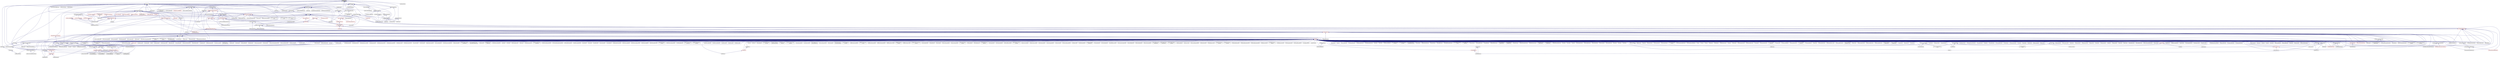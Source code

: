 digraph "parcel.hpp"
{
  edge [fontname="Helvetica",fontsize="10",labelfontname="Helvetica",labelfontsize="10"];
  node [fontname="Helvetica",fontsize="10",shape=record];
  Node105 [label="parcel.hpp",height=0.2,width=0.4,color="black", fillcolor="grey75", style="filled", fontcolor="black"];
  Node105 -> Node106 [dir="back",color="midnightblue",fontsize="10",style="solid",fontname="Helvetica"];
  Node106 [label="parcelset.hpp",height=0.2,width=0.4,color="black", fillcolor="white", style="filled",URL="$d3/df9/parcelset_8hpp.html"];
  Node106 -> Node107 [dir="back",color="midnightblue",fontsize="10",style="solid",fontname="Helvetica"];
  Node107 [label="runtime.hpp",height=0.2,width=0.4,color="black", fillcolor="white", style="filled",URL="$d5/d15/include_2runtime_8hpp.html"];
  Node107 -> Node108 [dir="back",color="midnightblue",fontsize="10",style="solid",fontname="Helvetica"];
  Node108 [label="async_io_action.cpp",height=0.2,width=0.4,color="black", fillcolor="white", style="filled",URL="$d3/df5/async__io__action_8cpp.html"];
  Node107 -> Node109 [dir="back",color="midnightblue",fontsize="10",style="solid",fontname="Helvetica"];
  Node109 [label="async_io_external.cpp",height=0.2,width=0.4,color="black", fillcolor="white", style="filled",URL="$da/d9a/async__io__external_8cpp.html"];
  Node107 -> Node110 [dir="back",color="midnightblue",fontsize="10",style="solid",fontname="Helvetica"];
  Node110 [label="async_io_low_level.cpp",height=0.2,width=0.4,color="black", fillcolor="white", style="filled",URL="$dc/d10/async__io__low__level_8cpp.html"];
  Node107 -> Node111 [dir="back",color="midnightblue",fontsize="10",style="solid",fontname="Helvetica"];
  Node111 [label="async_io_simple.cpp",height=0.2,width=0.4,color="black", fillcolor="white", style="filled",URL="$da/db7/async__io__simple_8cpp.html"];
  Node107 -> Node112 [dir="back",color="midnightblue",fontsize="10",style="solid",fontname="Helvetica"];
  Node112 [label="rnd_future_reduce.cpp",height=0.2,width=0.4,color="black", fillcolor="white", style="filled",URL="$d1/db5/rnd__future__reduce_8cpp.html"];
  Node107 -> Node113 [dir="back",color="midnightblue",fontsize="10",style="solid",fontname="Helvetica"];
  Node113 [label="oversubscribing_resource\l_partitioner.cpp",height=0.2,width=0.4,color="black", fillcolor="white", style="filled",URL="$dd/dee/oversubscribing__resource__partitioner_8cpp.html"];
  Node107 -> Node114 [dir="back",color="midnightblue",fontsize="10",style="solid",fontname="Helvetica"];
  Node114 [label="system_characteristics.hpp",height=0.2,width=0.4,color="black", fillcolor="white", style="filled",URL="$d0/d07/system__characteristics_8hpp.html"];
  Node114 -> Node113 [dir="back",color="midnightblue",fontsize="10",style="solid",fontname="Helvetica"];
  Node114 -> Node115 [dir="back",color="midnightblue",fontsize="10",style="solid",fontname="Helvetica"];
  Node115 [label="simple_resource_partitioner.cpp",height=0.2,width=0.4,color="black", fillcolor="white", style="filled",URL="$d5/df9/simple__resource__partitioner_8cpp.html"];
  Node107 -> Node115 [dir="back",color="midnightblue",fontsize="10",style="solid",fontname="Helvetica"];
  Node107 -> Node116 [dir="back",color="midnightblue",fontsize="10",style="solid",fontname="Helvetica"];
  Node116 [label="hpx.hpp",height=0.2,width=0.4,color="red", fillcolor="white", style="filled",URL="$d0/daa/hpx_8hpp.html"];
  Node116 -> Node117 [dir="back",color="midnightblue",fontsize="10",style="solid",fontname="Helvetica"];
  Node117 [label="1d_stencil_1.cpp",height=0.2,width=0.4,color="black", fillcolor="white", style="filled",URL="$d2/db1/1d__stencil__1_8cpp.html"];
  Node116 -> Node118 [dir="back",color="midnightblue",fontsize="10",style="solid",fontname="Helvetica"];
  Node118 [label="1d_stencil_2.cpp",height=0.2,width=0.4,color="black", fillcolor="white", style="filled",URL="$d3/dd1/1d__stencil__2_8cpp.html"];
  Node116 -> Node119 [dir="back",color="midnightblue",fontsize="10",style="solid",fontname="Helvetica"];
  Node119 [label="1d_stencil_3.cpp",height=0.2,width=0.4,color="black", fillcolor="white", style="filled",URL="$db/d19/1d__stencil__3_8cpp.html"];
  Node116 -> Node120 [dir="back",color="midnightblue",fontsize="10",style="solid",fontname="Helvetica"];
  Node120 [label="1d_stencil_4.cpp",height=0.2,width=0.4,color="black", fillcolor="white", style="filled",URL="$d1/d7d/1d__stencil__4_8cpp.html"];
  Node116 -> Node121 [dir="back",color="midnightblue",fontsize="10",style="solid",fontname="Helvetica"];
  Node121 [label="1d_stencil_4_parallel.cpp",height=0.2,width=0.4,color="black", fillcolor="white", style="filled",URL="$d6/d05/1d__stencil__4__parallel_8cpp.html"];
  Node116 -> Node122 [dir="back",color="midnightblue",fontsize="10",style="solid",fontname="Helvetica"];
  Node122 [label="1d_stencil_4_repart.cpp",height=0.2,width=0.4,color="black", fillcolor="white", style="filled",URL="$d0/d6b/1d__stencil__4__repart_8cpp.html"];
  Node116 -> Node123 [dir="back",color="midnightblue",fontsize="10",style="solid",fontname="Helvetica"];
  Node123 [label="1d_stencil_4_throttle.cpp",height=0.2,width=0.4,color="black", fillcolor="white", style="filled",URL="$d6/de5/1d__stencil__4__throttle_8cpp.html"];
  Node116 -> Node124 [dir="back",color="midnightblue",fontsize="10",style="solid",fontname="Helvetica"];
  Node124 [label="1d_stencil_5.cpp",height=0.2,width=0.4,color="black", fillcolor="white", style="filled",URL="$d7/d2a/1d__stencil__5_8cpp.html"];
  Node116 -> Node125 [dir="back",color="midnightblue",fontsize="10",style="solid",fontname="Helvetica"];
  Node125 [label="1d_stencil_6.cpp",height=0.2,width=0.4,color="black", fillcolor="white", style="filled",URL="$db/de7/1d__stencil__6_8cpp.html"];
  Node116 -> Node126 [dir="back",color="midnightblue",fontsize="10",style="solid",fontname="Helvetica"];
  Node126 [label="1d_stencil_7.cpp",height=0.2,width=0.4,color="black", fillcolor="white", style="filled",URL="$d4/d5a/1d__stencil__7_8cpp.html"];
  Node116 -> Node127 [dir="back",color="midnightblue",fontsize="10",style="solid",fontname="Helvetica"];
  Node127 [label="1d_stencil_8.cpp",height=0.2,width=0.4,color="black", fillcolor="white", style="filled",URL="$df/de0/1d__stencil__8_8cpp.html"];
  Node116 -> Node128 [dir="back",color="midnightblue",fontsize="10",style="solid",fontname="Helvetica"];
  Node128 [label="accumulator.cpp",height=0.2,width=0.4,color="black", fillcolor="white", style="filled",URL="$d1/d81/accumulator_8cpp.html"];
  Node116 -> Node129 [dir="back",color="midnightblue",fontsize="10",style="solid",fontname="Helvetica"];
  Node129 [label="accumulator.hpp",height=0.2,width=0.4,color="red", fillcolor="white", style="filled",URL="$d4/d9d/server_2accumulator_8hpp.html"];
  Node129 -> Node128 [dir="back",color="midnightblue",fontsize="10",style="solid",fontname="Helvetica"];
  Node116 -> Node132 [dir="back",color="midnightblue",fontsize="10",style="solid",fontname="Helvetica"];
  Node132 [label="template_function_accumulator.hpp",height=0.2,width=0.4,color="black", fillcolor="white", style="filled",URL="$d7/da6/server_2template__function__accumulator_8hpp.html"];
  Node132 -> Node133 [dir="back",color="midnightblue",fontsize="10",style="solid",fontname="Helvetica"];
  Node133 [label="template_function_accumulator.cpp",height=0.2,width=0.4,color="black", fillcolor="white", style="filled",URL="$d5/d02/template__function__accumulator_8cpp.html"];
  Node132 -> Node134 [dir="back",color="midnightblue",fontsize="10",style="solid",fontname="Helvetica"];
  Node134 [label="template_function_accumulator.hpp",height=0.2,width=0.4,color="red", fillcolor="white", style="filled",URL="$d3/de9/template__function__accumulator_8hpp.html"];
  Node116 -> Node136 [dir="back",color="midnightblue",fontsize="10",style="solid",fontname="Helvetica"];
  Node136 [label="template_accumulator.cpp",height=0.2,width=0.4,color="black", fillcolor="white", style="filled",URL="$d0/d4a/template__accumulator_8cpp.html"];
  Node116 -> Node133 [dir="back",color="midnightblue",fontsize="10",style="solid",fontname="Helvetica"];
  Node116 -> Node134 [dir="back",color="midnightblue",fontsize="10",style="solid",fontname="Helvetica"];
  Node116 -> Node137 [dir="back",color="midnightblue",fontsize="10",style="solid",fontname="Helvetica"];
  Node137 [label="allgather_module.cpp",height=0.2,width=0.4,color="black", fillcolor="white", style="filled",URL="$df/de4/allgather__module_8cpp.html"];
  Node116 -> Node138 [dir="back",color="midnightblue",fontsize="10",style="solid",fontname="Helvetica"];
  Node138 [label="allgather.cpp",height=0.2,width=0.4,color="black", fillcolor="white", style="filled",URL="$d7/d06/allgather_8cpp.html"];
  Node116 -> Node139 [dir="back",color="midnightblue",fontsize="10",style="solid",fontname="Helvetica"];
  Node139 [label="allgather_and_gate.cpp",height=0.2,width=0.4,color="black", fillcolor="white", style="filled",URL="$d1/d56/allgather__and__gate_8cpp.html"];
  Node116 -> Node140 [dir="back",color="midnightblue",fontsize="10",style="solid",fontname="Helvetica"];
  Node140 [label="ag_client.cpp",height=0.2,width=0.4,color="black", fillcolor="white", style="filled",URL="$d4/d5d/ag__client_8cpp.html"];
  Node116 -> Node141 [dir="back",color="midnightblue",fontsize="10",style="solid",fontname="Helvetica"];
  Node141 [label="hpx_thread_phase.cpp",height=0.2,width=0.4,color="black", fillcolor="white", style="filled",URL="$d5/dca/hpx__thread__phase_8cpp.html"];
  Node116 -> Node142 [dir="back",color="midnightblue",fontsize="10",style="solid",fontname="Helvetica"];
  Node142 [label="os_thread_num.cpp",height=0.2,width=0.4,color="black", fillcolor="white", style="filled",URL="$d2/dfb/os__thread__num_8cpp.html"];
  Node116 -> Node143 [dir="back",color="midnightblue",fontsize="10",style="solid",fontname="Helvetica"];
  Node143 [label="cancelable_action.cpp",height=0.2,width=0.4,color="black", fillcolor="white", style="filled",URL="$d5/d0c/cancelable__action_8cpp.html"];
  Node116 -> Node144 [dir="back",color="midnightblue",fontsize="10",style="solid",fontname="Helvetica"];
  Node144 [label="cancelable_action.hpp",height=0.2,width=0.4,color="black", fillcolor="white", style="filled",URL="$d5/d4d/server_2cancelable__action_8hpp.html"];
  Node144 -> Node143 [dir="back",color="midnightblue",fontsize="10",style="solid",fontname="Helvetica"];
  Node144 -> Node145 [dir="back",color="midnightblue",fontsize="10",style="solid",fontname="Helvetica"];
  Node145 [label="cancelable_action.hpp",height=0.2,width=0.4,color="red", fillcolor="white", style="filled",URL="$d0/da3/stubs_2cancelable__action_8hpp.html"];
  Node116 -> Node145 [dir="back",color="midnightblue",fontsize="10",style="solid",fontname="Helvetica"];
  Node116 -> Node147 [dir="back",color="midnightblue",fontsize="10",style="solid",fontname="Helvetica"];
  Node147 [label="cancelable_action_client.cpp",height=0.2,width=0.4,color="black", fillcolor="white", style="filled",URL="$d1/db8/cancelable__action__client_8cpp.html"];
  Node116 -> Node148 [dir="back",color="midnightblue",fontsize="10",style="solid",fontname="Helvetica"];
  Node148 [label="cublas_matmul.cpp",height=0.2,width=0.4,color="black", fillcolor="white", style="filled",URL="$dd/d84/cublas__matmul_8cpp.html"];
  Node116 -> Node149 [dir="back",color="midnightblue",fontsize="10",style="solid",fontname="Helvetica"];
  Node149 [label="win_perf_counters.cpp",height=0.2,width=0.4,color="black", fillcolor="white", style="filled",URL="$d8/d11/win__perf__counters_8cpp.html"];
  Node116 -> Node150 [dir="back",color="midnightblue",fontsize="10",style="solid",fontname="Helvetica"];
  Node150 [label="win_perf_counters.hpp",height=0.2,width=0.4,color="black", fillcolor="white", style="filled",URL="$d5/da7/win__perf__counters_8hpp.html"];
  Node116 -> Node151 [dir="back",color="midnightblue",fontsize="10",style="solid",fontname="Helvetica"];
  Node151 [label="hello_world_component.hpp",height=0.2,width=0.4,color="red", fillcolor="white", style="filled",URL="$df/df0/hello__world__component_8hpp.html"];
  Node116 -> Node154 [dir="back",color="midnightblue",fontsize="10",style="solid",fontname="Helvetica"];
  Node154 [label="interpolate1d.cpp",height=0.2,width=0.4,color="black", fillcolor="white", style="filled",URL="$d0/d05/interpolate1d_8cpp.html"];
  Node116 -> Node155 [dir="back",color="midnightblue",fontsize="10",style="solid",fontname="Helvetica"];
  Node155 [label="partition.hpp",height=0.2,width=0.4,color="black", fillcolor="white", style="filled",URL="$d0/d7a/examples_2interpolate1d_2interpolate1d_2partition_8hpp.html"];
  Node155 -> Node154 [dir="back",color="midnightblue",fontsize="10",style="solid",fontname="Helvetica"];
  Node155 -> Node156 [dir="back",color="midnightblue",fontsize="10",style="solid",fontname="Helvetica"];
  Node156 [label="interpolate1d.hpp",height=0.2,width=0.4,color="red", fillcolor="white", style="filled",URL="$d4/dc7/interpolate1d_8hpp.html"];
  Node156 -> Node154 [dir="back",color="midnightblue",fontsize="10",style="solid",fontname="Helvetica"];
  Node116 -> Node158 [dir="back",color="midnightblue",fontsize="10",style="solid",fontname="Helvetica"];
  Node158 [label="partition.hpp",height=0.2,width=0.4,color="black", fillcolor="white", style="filled",URL="$d0/dff/examples_2interpolate1d_2interpolate1d_2server_2partition_8hpp.html"];
  Node158 -> Node155 [dir="back",color="midnightblue",fontsize="10",style="solid",fontname="Helvetica"];
  Node158 -> Node159 [dir="back",color="midnightblue",fontsize="10",style="solid",fontname="Helvetica"];
  Node159 [label="partition.cpp",height=0.2,width=0.4,color="black", fillcolor="white", style="filled",URL="$d0/d4f/examples_2interpolate1d_2interpolate1d_2server_2partition_8cpp.html"];
  Node116 -> Node156 [dir="back",color="midnightblue",fontsize="10",style="solid",fontname="Helvetica"];
  Node116 -> Node160 [dir="back",color="midnightblue",fontsize="10",style="solid",fontname="Helvetica"];
  Node160 [label="read_values.cpp",height=0.2,width=0.4,color="black", fillcolor="white", style="filled",URL="$d0/d8c/interpolate1d_2interpolate1d_2read__values_8cpp.html"];
  Node116 -> Node159 [dir="back",color="midnightblue",fontsize="10",style="solid",fontname="Helvetica"];
  Node116 -> Node161 [dir="back",color="midnightblue",fontsize="10",style="solid",fontname="Helvetica"];
  Node161 [label="jacobi.cpp",height=0.2,width=0.4,color="black", fillcolor="white", style="filled",URL="$d2/d27/jacobi_8cpp.html"];
  Node116 -> Node162 [dir="back",color="midnightblue",fontsize="10",style="solid",fontname="Helvetica"];
  Node162 [label="grid.cpp",height=0.2,width=0.4,color="black", fillcolor="white", style="filled",URL="$d6/d1b/jacobi__component_2grid_8cpp.html"];
  Node116 -> Node163 [dir="back",color="midnightblue",fontsize="10",style="solid",fontname="Helvetica"];
  Node163 [label="row.cpp",height=0.2,width=0.4,color="black", fillcolor="white", style="filled",URL="$d3/d86/server_2row_8cpp.html"];
  Node116 -> Node164 [dir="back",color="midnightblue",fontsize="10",style="solid",fontname="Helvetica"];
  Node164 [label="solver.cpp",height=0.2,width=0.4,color="black", fillcolor="white", style="filled",URL="$d6/d94/solver_8cpp.html"];
  Node116 -> Node165 [dir="back",color="midnightblue",fontsize="10",style="solid",fontname="Helvetica"];
  Node165 [label="stencil_iterator.cpp",height=0.2,width=0.4,color="black", fillcolor="white", style="filled",URL="$d6/de1/server_2stencil__iterator_8cpp.html"];
  Node116 -> Node166 [dir="back",color="midnightblue",fontsize="10",style="solid",fontname="Helvetica"];
  Node166 [label="stencil_iterator.cpp",height=0.2,width=0.4,color="black", fillcolor="white", style="filled",URL="$d7/d71/stencil__iterator_8cpp.html"];
  Node116 -> Node167 [dir="back",color="midnightblue",fontsize="10",style="solid",fontname="Helvetica"];
  Node167 [label="jacobi.cpp",height=0.2,width=0.4,color="black", fillcolor="white", style="filled",URL="$d3/d44/smp_2jacobi_8cpp.html"];
  Node116 -> Node168 [dir="back",color="midnightblue",fontsize="10",style="solid",fontname="Helvetica"];
  Node168 [label="jacobi_hpx.cpp",height=0.2,width=0.4,color="black", fillcolor="white", style="filled",URL="$d8/d72/jacobi__hpx_8cpp.html"];
  Node116 -> Node169 [dir="back",color="midnightblue",fontsize="10",style="solid",fontname="Helvetica"];
  Node169 [label="jacobi_nonuniform.cpp",height=0.2,width=0.4,color="black", fillcolor="white", style="filled",URL="$dd/ddc/jacobi__nonuniform_8cpp.html"];
  Node116 -> Node170 [dir="back",color="midnightblue",fontsize="10",style="solid",fontname="Helvetica"];
  Node170 [label="jacobi_nonuniform_hpx.cpp",height=0.2,width=0.4,color="black", fillcolor="white", style="filled",URL="$de/d56/jacobi__nonuniform__hpx_8cpp.html"];
  Node116 -> Node171 [dir="back",color="midnightblue",fontsize="10",style="solid",fontname="Helvetica"];
  Node171 [label="nqueen.cpp",height=0.2,width=0.4,color="black", fillcolor="white", style="filled",URL="$db/dca/nqueen_8cpp.html"];
  Node116 -> Node172 [dir="back",color="midnightblue",fontsize="10",style="solid",fontname="Helvetica"];
  Node172 [label="nqueen.hpp",height=0.2,width=0.4,color="black", fillcolor="white", style="filled",URL="$de/d58/server_2nqueen_8hpp.html"];
  Node172 -> Node171 [dir="back",color="midnightblue",fontsize="10",style="solid",fontname="Helvetica"];
  Node172 -> Node173 [dir="back",color="midnightblue",fontsize="10",style="solid",fontname="Helvetica"];
  Node173 [label="nqueen.hpp",height=0.2,width=0.4,color="black", fillcolor="white", style="filled",URL="$da/dfd/stubs_2nqueen_8hpp.html"];
  Node173 -> Node174 [dir="back",color="midnightblue",fontsize="10",style="solid",fontname="Helvetica"];
  Node174 [label="nqueen.hpp",height=0.2,width=0.4,color="black", fillcolor="white", style="filled",URL="$d0/d07/nqueen_8hpp.html"];
  Node174 -> Node175 [dir="back",color="midnightblue",fontsize="10",style="solid",fontname="Helvetica"];
  Node175 [label="nqueen_client.cpp",height=0.2,width=0.4,color="black", fillcolor="white", style="filled",URL="$d3/d5e/nqueen__client_8cpp.html"];
  Node116 -> Node175 [dir="back",color="midnightblue",fontsize="10",style="solid",fontname="Helvetica"];
  Node116 -> Node176 [dir="back",color="midnightblue",fontsize="10",style="solid",fontname="Helvetica"];
  Node176 [label="sine.cpp",height=0.2,width=0.4,color="black", fillcolor="white", style="filled",URL="$d3/d0d/server_2sine_8cpp.html"];
  Node116 -> Node177 [dir="back",color="midnightblue",fontsize="10",style="solid",fontname="Helvetica"];
  Node177 [label="sine.hpp",height=0.2,width=0.4,color="black", fillcolor="white", style="filled",URL="$d8/dac/sine_8hpp.html"];
  Node177 -> Node176 [dir="back",color="midnightblue",fontsize="10",style="solid",fontname="Helvetica"];
  Node177 -> Node178 [dir="back",color="midnightblue",fontsize="10",style="solid",fontname="Helvetica"];
  Node178 [label="sine.cpp",height=0.2,width=0.4,color="black", fillcolor="white", style="filled",URL="$d5/dd8/sine_8cpp.html"];
  Node116 -> Node178 [dir="back",color="midnightblue",fontsize="10",style="solid",fontname="Helvetica"];
  Node116 -> Node179 [dir="back",color="midnightblue",fontsize="10",style="solid",fontname="Helvetica"];
  Node179 [label="sine_client.cpp",height=0.2,width=0.4,color="black", fillcolor="white", style="filled",URL="$db/d62/sine__client_8cpp.html"];
  Node116 -> Node180 [dir="back",color="midnightblue",fontsize="10",style="solid",fontname="Helvetica"];
  Node180 [label="qt.cpp",height=0.2,width=0.4,color="black", fillcolor="white", style="filled",URL="$df/d90/qt_8cpp.html"];
  Node116 -> Node181 [dir="back",color="midnightblue",fontsize="10",style="solid",fontname="Helvetica"];
  Node181 [label="queue_client.cpp",height=0.2,width=0.4,color="black", fillcolor="white", style="filled",URL="$d7/d96/queue__client_8cpp.html"];
  Node116 -> Node182 [dir="back",color="midnightblue",fontsize="10",style="solid",fontname="Helvetica"];
  Node182 [label="customize_async.cpp",height=0.2,width=0.4,color="black", fillcolor="white", style="filled",URL="$d0/d82/customize__async_8cpp.html"];
  Node116 -> Node183 [dir="back",color="midnightblue",fontsize="10",style="solid",fontname="Helvetica"];
  Node183 [label="data_actions.cpp",height=0.2,width=0.4,color="black", fillcolor="white", style="filled",URL="$dc/d68/data__actions_8cpp.html"];
  Node116 -> Node184 [dir="back",color="midnightblue",fontsize="10",style="solid",fontname="Helvetica"];
  Node184 [label="error_handling.cpp",height=0.2,width=0.4,color="black", fillcolor="white", style="filled",URL="$d9/d96/error__handling_8cpp.html"];
  Node116 -> Node185 [dir="back",color="midnightblue",fontsize="10",style="solid",fontname="Helvetica"];
  Node185 [label="event_synchronization.cpp",height=0.2,width=0.4,color="black", fillcolor="white", style="filled",URL="$d0/d35/event__synchronization_8cpp.html"];
  Node116 -> Node186 [dir="back",color="midnightblue",fontsize="10",style="solid",fontname="Helvetica"];
  Node186 [label="factorial.cpp",height=0.2,width=0.4,color="black", fillcolor="white", style="filled",URL="$d9/d00/factorial_8cpp.html"];
  Node116 -> Node187 [dir="back",color="midnightblue",fontsize="10",style="solid",fontname="Helvetica"];
  Node187 [label="file_serialization.cpp",height=0.2,width=0.4,color="black", fillcolor="white", style="filled",URL="$de/d58/file__serialization_8cpp.html"];
  Node116 -> Node188 [dir="back",color="midnightblue",fontsize="10",style="solid",fontname="Helvetica"];
  Node188 [label="init_globally.cpp",height=0.2,width=0.4,color="black", fillcolor="white", style="filled",URL="$d6/dad/init__globally_8cpp.html"];
  Node116 -> Node189 [dir="back",color="midnightblue",fontsize="10",style="solid",fontname="Helvetica"];
  Node189 [label="interest_calculator.cpp",height=0.2,width=0.4,color="black", fillcolor="white", style="filled",URL="$d2/d86/interest__calculator_8cpp.html"];
  Node116 -> Node190 [dir="back",color="midnightblue",fontsize="10",style="solid",fontname="Helvetica"];
  Node190 [label="non_atomic_rma.cpp",height=0.2,width=0.4,color="black", fillcolor="white", style="filled",URL="$d7/d8b/non__atomic__rma_8cpp.html"];
  Node116 -> Node191 [dir="back",color="midnightblue",fontsize="10",style="solid",fontname="Helvetica"];
  Node191 [label="partitioned_vector\l_spmd_foreach.cpp",height=0.2,width=0.4,color="black", fillcolor="white", style="filled",URL="$db/d7c/partitioned__vector__spmd__foreach_8cpp.html"];
  Node116 -> Node192 [dir="back",color="midnightblue",fontsize="10",style="solid",fontname="Helvetica"];
  Node192 [label="pipeline1.cpp",height=0.2,width=0.4,color="black", fillcolor="white", style="filled",URL="$d5/d77/pipeline1_8cpp.html"];
  Node116 -> Node193 [dir="back",color="midnightblue",fontsize="10",style="solid",fontname="Helvetica"];
  Node193 [label="quicksort.cpp",height=0.2,width=0.4,color="black", fillcolor="white", style="filled",URL="$d3/d1e/quicksort_8cpp.html"];
  Node116 -> Node194 [dir="back",color="midnightblue",fontsize="10",style="solid",fontname="Helvetica"];
  Node194 [label="receive_buffer.cpp",height=0.2,width=0.4,color="black", fillcolor="white", style="filled",URL="$d7/d10/receive__buffer_8cpp.html"];
  Node116 -> Node195 [dir="back",color="midnightblue",fontsize="10",style="solid",fontname="Helvetica"];
  Node195 [label="safe_object.cpp",height=0.2,width=0.4,color="black", fillcolor="white", style="filled",URL="$dd/d52/safe__object_8cpp.html"];
  Node116 -> Node196 [dir="back",color="midnightblue",fontsize="10",style="solid",fontname="Helvetica"];
  Node196 [label="sort_by_key_demo.cpp",height=0.2,width=0.4,color="black", fillcolor="white", style="filled",URL="$da/d20/sort__by__key__demo_8cpp.html"];
  Node116 -> Node197 [dir="back",color="midnightblue",fontsize="10",style="solid",fontname="Helvetica"];
  Node197 [label="timed_wake.cpp",height=0.2,width=0.4,color="black", fillcolor="white", style="filled",URL="$d8/df9/timed__wake_8cpp.html"];
  Node116 -> Node198 [dir="back",color="midnightblue",fontsize="10",style="solid",fontname="Helvetica"];
  Node198 [label="vector_counting_dotproduct.cpp",height=0.2,width=0.4,color="black", fillcolor="white", style="filled",URL="$df/de9/vector__counting__dotproduct_8cpp.html"];
  Node116 -> Node199 [dir="back",color="midnightblue",fontsize="10",style="solid",fontname="Helvetica"];
  Node199 [label="vector_zip_dotproduct.cpp",height=0.2,width=0.4,color="black", fillcolor="white", style="filled",URL="$dc/d18/vector__zip__dotproduct_8cpp.html"];
  Node116 -> Node200 [dir="back",color="midnightblue",fontsize="10",style="solid",fontname="Helvetica"];
  Node200 [label="zerocopy_rdma.cpp",height=0.2,width=0.4,color="black", fillcolor="white", style="filled",URL="$d1/dad/zerocopy__rdma_8cpp.html"];
  Node116 -> Node201 [dir="back",color="midnightblue",fontsize="10",style="solid",fontname="Helvetica"];
  Node201 [label="random_mem_access.cpp",height=0.2,width=0.4,color="black", fillcolor="white", style="filled",URL="$d1/d51/random__mem__access_8cpp.html"];
  Node116 -> Node202 [dir="back",color="midnightblue",fontsize="10",style="solid",fontname="Helvetica"];
  Node202 [label="random_mem_access.hpp",height=0.2,width=0.4,color="black", fillcolor="white", style="filled",URL="$d0/d19/server_2random__mem__access_8hpp.html"];
  Node202 -> Node201 [dir="back",color="midnightblue",fontsize="10",style="solid",fontname="Helvetica"];
  Node202 -> Node203 [dir="back",color="midnightblue",fontsize="10",style="solid",fontname="Helvetica"];
  Node203 [label="random_mem_access.hpp",height=0.2,width=0.4,color="black", fillcolor="white", style="filled",URL="$d3/d32/stubs_2random__mem__access_8hpp.html"];
  Node203 -> Node204 [dir="back",color="midnightblue",fontsize="10",style="solid",fontname="Helvetica"];
  Node204 [label="random_mem_access.hpp",height=0.2,width=0.4,color="black", fillcolor="white", style="filled",URL="$db/de8/random__mem__access_8hpp.html"];
  Node204 -> Node205 [dir="back",color="midnightblue",fontsize="10",style="solid",fontname="Helvetica"];
  Node205 [label="random_mem_access_client.cpp",height=0.2,width=0.4,color="black", fillcolor="white", style="filled",URL="$df/d1b/random__mem__access__client_8cpp.html"];
  Node116 -> Node205 [dir="back",color="midnightblue",fontsize="10",style="solid",fontname="Helvetica"];
  Node116 -> Node113 [dir="back",color="midnightblue",fontsize="10",style="solid",fontname="Helvetica"];
  Node116 -> Node115 [dir="back",color="midnightblue",fontsize="10",style="solid",fontname="Helvetica"];
  Node116 -> Node206 [dir="back",color="midnightblue",fontsize="10",style="solid",fontname="Helvetica"];
  Node206 [label="dimension.hpp",height=0.2,width=0.4,color="red", fillcolor="white", style="filled",URL="$d6/d39/sheneos_2sheneos_2dimension_8hpp.html"];
  Node206 -> Node212 [dir="back",color="midnightblue",fontsize="10",style="solid",fontname="Helvetica"];
  Node212 [label="partition3d.hpp",height=0.2,width=0.4,color="black", fillcolor="white", style="filled",URL="$dd/dbf/server_2partition3d_8hpp.html"];
  Node212 -> Node213 [dir="back",color="midnightblue",fontsize="10",style="solid",fontname="Helvetica"];
  Node213 [label="partition3d.hpp",height=0.2,width=0.4,color="black", fillcolor="white", style="filled",URL="$d1/d50/partition3d_8hpp.html"];
  Node213 -> Node209 [dir="back",color="midnightblue",fontsize="10",style="solid",fontname="Helvetica"];
  Node209 [label="interpolator.cpp",height=0.2,width=0.4,color="black", fillcolor="white", style="filled",URL="$d5/d02/interpolator_8cpp.html"];
  Node213 -> Node214 [dir="back",color="midnightblue",fontsize="10",style="solid",fontname="Helvetica"];
  Node214 [label="interpolator.hpp",height=0.2,width=0.4,color="red", fillcolor="white", style="filled",URL="$dc/d3b/interpolator_8hpp.html"];
  Node214 -> Node209 [dir="back",color="midnightblue",fontsize="10",style="solid",fontname="Helvetica"];
  Node214 -> Node217 [dir="back",color="midnightblue",fontsize="10",style="solid",fontname="Helvetica"];
  Node217 [label="sheneos_test.cpp",height=0.2,width=0.4,color="black", fillcolor="white", style="filled",URL="$d4/d6e/sheneos__test_8cpp.html"];
  Node212 -> Node211 [dir="back",color="midnightblue",fontsize="10",style="solid",fontname="Helvetica"];
  Node211 [label="partition3d.cpp",height=0.2,width=0.4,color="black", fillcolor="white", style="filled",URL="$de/d70/partition3d_8cpp.html"];
  Node116 -> Node209 [dir="back",color="midnightblue",fontsize="10",style="solid",fontname="Helvetica"];
  Node116 -> Node213 [dir="back",color="midnightblue",fontsize="10",style="solid",fontname="Helvetica"];
  Node116 -> Node212 [dir="back",color="midnightblue",fontsize="10",style="solid",fontname="Helvetica"];
  Node116 -> Node214 [dir="back",color="midnightblue",fontsize="10",style="solid",fontname="Helvetica"];
  Node116 -> Node218 [dir="back",color="midnightblue",fontsize="10",style="solid",fontname="Helvetica"];
  Node218 [label="configuration.hpp",height=0.2,width=0.4,color="red", fillcolor="white", style="filled",URL="$dc/d0a/configuration_8hpp.html"];
  Node218 -> Node214 [dir="back",color="midnightblue",fontsize="10",style="solid",fontname="Helvetica"];
  Node116 -> Node210 [dir="back",color="midnightblue",fontsize="10",style="solid",fontname="Helvetica"];
  Node210 [label="read_values.cpp",height=0.2,width=0.4,color="black", fillcolor="white", style="filled",URL="$d7/da4/sheneos_2sheneos_2read__values_8cpp.html"];
  Node116 -> Node211 [dir="back",color="midnightblue",fontsize="10",style="solid",fontname="Helvetica"];
  Node116 -> Node217 [dir="back",color="midnightblue",fontsize="10",style="solid",fontname="Helvetica"];
  Node116 -> Node220 [dir="back",color="midnightblue",fontsize="10",style="solid",fontname="Helvetica"];
  Node220 [label="startup_shutdown.cpp",height=0.2,width=0.4,color="black", fillcolor="white", style="filled",URL="$d3/dfc/server_2startup__shutdown_8cpp.html"];
  Node116 -> Node221 [dir="back",color="midnightblue",fontsize="10",style="solid",fontname="Helvetica"];
  Node221 [label="startup_shutdown.cpp",height=0.2,width=0.4,color="black", fillcolor="white", style="filled",URL="$d0/ddb/startup__shutdown_8cpp.html"];
  Node116 -> Node222 [dir="back",color="midnightblue",fontsize="10",style="solid",fontname="Helvetica"];
  Node222 [label="spin.cpp",height=0.2,width=0.4,color="black", fillcolor="white", style="filled",URL="$d7/df2/spin_8cpp.html"];
  Node116 -> Node223 [dir="back",color="midnightblue",fontsize="10",style="solid",fontname="Helvetica"];
  Node223 [label="throttle.cpp",height=0.2,width=0.4,color="black", fillcolor="white", style="filled",URL="$de/d56/server_2throttle_8cpp.html"];
  Node116 -> Node224 [dir="back",color="midnightblue",fontsize="10",style="solid",fontname="Helvetica"];
  Node224 [label="throttle.hpp",height=0.2,width=0.4,color="black", fillcolor="white", style="filled",URL="$db/dc9/server_2throttle_8hpp.html"];
  Node224 -> Node223 [dir="back",color="midnightblue",fontsize="10",style="solid",fontname="Helvetica"];
  Node224 -> Node225 [dir="back",color="midnightblue",fontsize="10",style="solid",fontname="Helvetica"];
  Node225 [label="throttle.hpp",height=0.2,width=0.4,color="black", fillcolor="white", style="filled",URL="$d5/dec/stubs_2throttle_8hpp.html"];
  Node225 -> Node226 [dir="back",color="midnightblue",fontsize="10",style="solid",fontname="Helvetica"];
  Node226 [label="throttle.hpp",height=0.2,width=0.4,color="red", fillcolor="white", style="filled",URL="$d2/d2e/throttle_8hpp.html"];
  Node226 -> Node227 [dir="back",color="midnightblue",fontsize="10",style="solid",fontname="Helvetica"];
  Node227 [label="throttle.cpp",height=0.2,width=0.4,color="black", fillcolor="white", style="filled",URL="$db/d02/throttle_8cpp.html"];
  Node116 -> Node225 [dir="back",color="midnightblue",fontsize="10",style="solid",fontname="Helvetica"];
  Node116 -> Node227 [dir="back",color="midnightblue",fontsize="10",style="solid",fontname="Helvetica"];
  Node116 -> Node226 [dir="back",color="midnightblue",fontsize="10",style="solid",fontname="Helvetica"];
  Node116 -> Node229 [dir="back",color="midnightblue",fontsize="10",style="solid",fontname="Helvetica"];
  Node229 [label="transpose_await.cpp",height=0.2,width=0.4,color="black", fillcolor="white", style="filled",URL="$de/d68/transpose__await_8cpp.html"];
  Node116 -> Node230 [dir="back",color="midnightblue",fontsize="10",style="solid",fontname="Helvetica"];
  Node230 [label="transpose_block.cpp",height=0.2,width=0.4,color="black", fillcolor="white", style="filled",URL="$d0/de1/transpose__block_8cpp.html"];
  Node116 -> Node231 [dir="back",color="midnightblue",fontsize="10",style="solid",fontname="Helvetica"];
  Node231 [label="transpose_block_numa.cpp",height=0.2,width=0.4,color="black", fillcolor="white", style="filled",URL="$dd/d3b/transpose__block__numa_8cpp.html"];
  Node116 -> Node232 [dir="back",color="midnightblue",fontsize="10",style="solid",fontname="Helvetica"];
  Node232 [label="transpose_serial.cpp",height=0.2,width=0.4,color="black", fillcolor="white", style="filled",URL="$db/d74/transpose__serial_8cpp.html"];
  Node116 -> Node233 [dir="back",color="midnightblue",fontsize="10",style="solid",fontname="Helvetica"];
  Node233 [label="transpose_serial_block.cpp",height=0.2,width=0.4,color="black", fillcolor="white", style="filled",URL="$d8/daa/transpose__serial__block_8cpp.html"];
  Node116 -> Node234 [dir="back",color="midnightblue",fontsize="10",style="solid",fontname="Helvetica"];
  Node234 [label="transpose_serial_vector.cpp",height=0.2,width=0.4,color="black", fillcolor="white", style="filled",URL="$d4/d04/transpose__serial__vector_8cpp.html"];
  Node116 -> Node235 [dir="back",color="midnightblue",fontsize="10",style="solid",fontname="Helvetica"];
  Node235 [label="transpose_smp.cpp",height=0.2,width=0.4,color="black", fillcolor="white", style="filled",URL="$d2/d99/transpose__smp_8cpp.html"];
  Node116 -> Node236 [dir="back",color="midnightblue",fontsize="10",style="solid",fontname="Helvetica"];
  Node236 [label="transpose_smp_block.cpp",height=0.2,width=0.4,color="black", fillcolor="white", style="filled",URL="$da/d4d/transpose__smp__block_8cpp.html"];
  Node116 -> Node237 [dir="back",color="midnightblue",fontsize="10",style="solid",fontname="Helvetica"];
  Node237 [label="simple_central_tuplespace.hpp",height=0.2,width=0.4,color="black", fillcolor="white", style="filled",URL="$db/d69/server_2simple__central__tuplespace_8hpp.html"];
  Node237 -> Node238 [dir="back",color="midnightblue",fontsize="10",style="solid",fontname="Helvetica"];
  Node238 [label="simple_central_tuplespace.cpp",height=0.2,width=0.4,color="black", fillcolor="white", style="filled",URL="$d3/dec/simple__central__tuplespace_8cpp.html"];
  Node237 -> Node239 [dir="back",color="midnightblue",fontsize="10",style="solid",fontname="Helvetica"];
  Node239 [label="simple_central_tuplespace.hpp",height=0.2,width=0.4,color="red", fillcolor="white", style="filled",URL="$d0/d4b/stubs_2simple__central__tuplespace_8hpp.html"];
  Node116 -> Node242 [dir="back",color="midnightblue",fontsize="10",style="solid",fontname="Helvetica"];
  Node242 [label="tuples_warehouse.hpp",height=0.2,width=0.4,color="black", fillcolor="white", style="filled",URL="$da/de6/tuples__warehouse_8hpp.html"];
  Node242 -> Node237 [dir="back",color="midnightblue",fontsize="10",style="solid",fontname="Helvetica"];
  Node116 -> Node238 [dir="back",color="midnightblue",fontsize="10",style="solid",fontname="Helvetica"];
  Node116 -> Node243 [dir="back",color="midnightblue",fontsize="10",style="solid",fontname="Helvetica"];
  Node243 [label="hpx_runtime.cpp",height=0.2,width=0.4,color="black", fillcolor="white", style="filled",URL="$d7/d1e/hpx__runtime_8cpp.html"];
  Node116 -> Node244 [dir="back",color="midnightblue",fontsize="10",style="solid",fontname="Helvetica"];
  Node244 [label="synchronize.cpp",height=0.2,width=0.4,color="black", fillcolor="white", style="filled",URL="$da/da2/synchronize_8cpp.html"];
  Node116 -> Node245 [dir="back",color="midnightblue",fontsize="10",style="solid",fontname="Helvetica"];
  Node245 [label="agas_cache_timings.cpp",height=0.2,width=0.4,color="black", fillcolor="white", style="filled",URL="$dd/d37/agas__cache__timings_8cpp.html"];
  Node116 -> Node246 [dir="back",color="midnightblue",fontsize="10",style="solid",fontname="Helvetica"];
  Node246 [label="async_overheads.cpp",height=0.2,width=0.4,color="black", fillcolor="white", style="filled",URL="$de/da6/async__overheads_8cpp.html"];
  Node116 -> Node247 [dir="back",color="midnightblue",fontsize="10",style="solid",fontname="Helvetica"];
  Node247 [label="coroutines_call_overhead.cpp",height=0.2,width=0.4,color="black", fillcolor="white", style="filled",URL="$da/d1e/coroutines__call__overhead_8cpp.html"];
  Node116 -> Node248 [dir="back",color="midnightblue",fontsize="10",style="solid",fontname="Helvetica"];
  Node248 [label="foreach_scaling.cpp",height=0.2,width=0.4,color="black", fillcolor="white", style="filled",URL="$d4/d94/foreach__scaling_8cpp.html"];
  Node116 -> Node249 [dir="back",color="midnightblue",fontsize="10",style="solid",fontname="Helvetica"];
  Node249 [label="function_object_wrapper\l_overhead.cpp",height=0.2,width=0.4,color="black", fillcolor="white", style="filled",URL="$d5/d6f/function__object__wrapper__overhead_8cpp.html"];
  Node116 -> Node250 [dir="back",color="midnightblue",fontsize="10",style="solid",fontname="Helvetica"];
  Node250 [label="hpx_homogeneous_timed\l_task_spawn_executors.cpp",height=0.2,width=0.4,color="black", fillcolor="white", style="filled",URL="$d1/d3b/hpx__homogeneous__timed__task__spawn__executors_8cpp.html"];
  Node116 -> Node251 [dir="back",color="midnightblue",fontsize="10",style="solid",fontname="Helvetica"];
  Node251 [label="htts2_hpx.cpp",height=0.2,width=0.4,color="black", fillcolor="white", style="filled",URL="$d2/daf/htts2__hpx_8cpp.html"];
  Node116 -> Node252 [dir="back",color="midnightblue",fontsize="10",style="solid",fontname="Helvetica"];
  Node252 [label="partitioned_vector\l_foreach.cpp",height=0.2,width=0.4,color="black", fillcolor="white", style="filled",URL="$df/d5f/partitioned__vector__foreach_8cpp.html"];
  Node116 -> Node253 [dir="back",color="midnightblue",fontsize="10",style="solid",fontname="Helvetica"];
  Node253 [label="serialization_overhead.cpp",height=0.2,width=0.4,color="black", fillcolor="white", style="filled",URL="$d3/df8/serialization__overhead_8cpp.html"];
  Node116 -> Node254 [dir="back",color="midnightblue",fontsize="10",style="solid",fontname="Helvetica"];
  Node254 [label="sizeof.cpp",height=0.2,width=0.4,color="black", fillcolor="white", style="filled",URL="$d3/d0f/sizeof_8cpp.html"];
  Node116 -> Node255 [dir="back",color="midnightblue",fontsize="10",style="solid",fontname="Helvetica"];
  Node255 [label="skynet.cpp",height=0.2,width=0.4,color="black", fillcolor="white", style="filled",URL="$d0/dc3/skynet_8cpp.html"];
  Node116 -> Node256 [dir="back",color="midnightblue",fontsize="10",style="solid",fontname="Helvetica"];
  Node256 [label="stencil3_iterators.cpp",height=0.2,width=0.4,color="black", fillcolor="white", style="filled",URL="$db/d9e/stencil3__iterators_8cpp.html"];
  Node116 -> Node257 [dir="back",color="midnightblue",fontsize="10",style="solid",fontname="Helvetica"];
  Node257 [label="stream.cpp",height=0.2,width=0.4,color="black", fillcolor="white", style="filled",URL="$da/d5f/stream_8cpp.html"];
  Node116 -> Node258 [dir="back",color="midnightblue",fontsize="10",style="solid",fontname="Helvetica"];
  Node258 [label="timed_task_spawn.cpp",height=0.2,width=0.4,color="black", fillcolor="white", style="filled",URL="$df/de1/timed__task__spawn_8cpp.html"];
  Node116 -> Node259 [dir="back",color="midnightblue",fontsize="10",style="solid",fontname="Helvetica"];
  Node259 [label="transform_reduce_binary\l_scaling.cpp",height=0.2,width=0.4,color="black", fillcolor="white", style="filled",URL="$d1/dae/transform__reduce__binary__scaling_8cpp.html"];
  Node116 -> Node260 [dir="back",color="midnightblue",fontsize="10",style="solid",fontname="Helvetica"];
  Node260 [label="transform_reduce_scaling.cpp",height=0.2,width=0.4,color="black", fillcolor="white", style="filled",URL="$db/d2a/transform__reduce__scaling_8cpp.html"];
  Node116 -> Node261 [dir="back",color="midnightblue",fontsize="10",style="solid",fontname="Helvetica"];
  Node261 [label="minmax_element_performance.cpp",height=0.2,width=0.4,color="black", fillcolor="white", style="filled",URL="$d9/d93/minmax__element__performance_8cpp.html"];
  Node116 -> Node262 [dir="back",color="midnightblue",fontsize="10",style="solid",fontname="Helvetica"];
  Node262 [label="barrier_performance.cpp",height=0.2,width=0.4,color="black", fillcolor="white", style="filled",URL="$d6/d6c/barrier__performance_8cpp.html"];
  Node116 -> Node263 [dir="back",color="midnightblue",fontsize="10",style="solid",fontname="Helvetica"];
  Node263 [label="network_storage.cpp",height=0.2,width=0.4,color="black", fillcolor="white", style="filled",URL="$db/daa/network__storage_8cpp.html"];
  Node116 -> Node264 [dir="back",color="midnightblue",fontsize="10",style="solid",fontname="Helvetica"];
  Node264 [label="simple_profiler.hpp",height=0.2,width=0.4,color="black", fillcolor="white", style="filled",URL="$d8/d02/simple__profiler_8hpp.html"];
  Node264 -> Node263 [dir="back",color="midnightblue",fontsize="10",style="solid",fontname="Helvetica"];
  Node116 -> Node265 [dir="back",color="midnightblue",fontsize="10",style="solid",fontname="Helvetica"];
  Node265 [label="osu_bcast.cpp",height=0.2,width=0.4,color="black", fillcolor="white", style="filled",URL="$d3/dca/osu__bcast_8cpp.html"];
  Node116 -> Node266 [dir="back",color="midnightblue",fontsize="10",style="solid",fontname="Helvetica"];
  Node266 [label="osu_bibw.cpp",height=0.2,width=0.4,color="black", fillcolor="white", style="filled",URL="$d2/d04/osu__bibw_8cpp.html"];
  Node116 -> Node267 [dir="back",color="midnightblue",fontsize="10",style="solid",fontname="Helvetica"];
  Node267 [label="osu_bw.cpp",height=0.2,width=0.4,color="black", fillcolor="white", style="filled",URL="$d4/d20/osu__bw_8cpp.html"];
  Node116 -> Node268 [dir="back",color="midnightblue",fontsize="10",style="solid",fontname="Helvetica"];
  Node268 [label="osu_latency.cpp",height=0.2,width=0.4,color="black", fillcolor="white", style="filled",URL="$df/d58/osu__latency_8cpp.html"];
  Node116 -> Node269 [dir="back",color="midnightblue",fontsize="10",style="solid",fontname="Helvetica"];
  Node269 [label="osu_multi_lat.cpp",height=0.2,width=0.4,color="black", fillcolor="white", style="filled",URL="$d7/d91/osu__multi__lat_8cpp.html"];
  Node116 -> Node270 [dir="back",color="midnightblue",fontsize="10",style="solid",fontname="Helvetica"];
  Node270 [label="osu_scatter.cpp",height=0.2,width=0.4,color="black", fillcolor="white", style="filled",URL="$d4/d4c/osu__scatter_8cpp.html"];
  Node116 -> Node271 [dir="back",color="midnightblue",fontsize="10",style="solid",fontname="Helvetica"];
  Node271 [label="pingpong_performance.cpp",height=0.2,width=0.4,color="black", fillcolor="white", style="filled",URL="$de/d03/pingpong__performance_8cpp.html"];
  Node116 -> Node272 [dir="back",color="midnightblue",fontsize="10",style="solid",fontname="Helvetica"];
  Node272 [label="benchmark_is_heap.cpp",height=0.2,width=0.4,color="black", fillcolor="white", style="filled",URL="$da/d4f/benchmark__is__heap_8cpp.html"];
  Node116 -> Node273 [dir="back",color="midnightblue",fontsize="10",style="solid",fontname="Helvetica"];
  Node273 [label="benchmark_is_heap_until.cpp",height=0.2,width=0.4,color="black", fillcolor="white", style="filled",URL="$dc/df5/benchmark__is__heap__until_8cpp.html"];
  Node116 -> Node274 [dir="back",color="midnightblue",fontsize="10",style="solid",fontname="Helvetica"];
  Node274 [label="benchmark_merge.cpp",height=0.2,width=0.4,color="black", fillcolor="white", style="filled",URL="$dd/d49/benchmark__merge_8cpp.html"];
  Node116 -> Node275 [dir="back",color="midnightblue",fontsize="10",style="solid",fontname="Helvetica"];
  Node275 [label="benchmark_partition.cpp",height=0.2,width=0.4,color="black", fillcolor="white", style="filled",URL="$d9/d88/benchmark__partition_8cpp.html"];
  Node116 -> Node276 [dir="back",color="midnightblue",fontsize="10",style="solid",fontname="Helvetica"];
  Node276 [label="benchmark_partition\l_copy.cpp",height=0.2,width=0.4,color="black", fillcolor="white", style="filled",URL="$d3/d0e/benchmark__partition__copy_8cpp.html"];
  Node116 -> Node277 [dir="back",color="midnightblue",fontsize="10",style="solid",fontname="Helvetica"];
  Node277 [label="benchmark_unique_copy.cpp",height=0.2,width=0.4,color="black", fillcolor="white", style="filled",URL="$d9/d53/benchmark__unique__copy_8cpp.html"];
  Node116 -> Node278 [dir="back",color="midnightblue",fontsize="10",style="solid",fontname="Helvetica"];
  Node278 [label="action_move_semantics.cpp",height=0.2,width=0.4,color="black", fillcolor="white", style="filled",URL="$d4/db3/action__move__semantics_8cpp.html"];
  Node116 -> Node279 [dir="back",color="midnightblue",fontsize="10",style="solid",fontname="Helvetica"];
  Node279 [label="movable_objects.cpp",height=0.2,width=0.4,color="black", fillcolor="white", style="filled",URL="$d8/d65/movable__objects_8cpp.html"];
  Node116 -> Node280 [dir="back",color="midnightblue",fontsize="10",style="solid",fontname="Helvetica"];
  Node280 [label="duplicate_id_registration\l_1596.cpp",height=0.2,width=0.4,color="black", fillcolor="white", style="filled",URL="$db/d8d/duplicate__id__registration__1596_8cpp.html"];
  Node116 -> Node281 [dir="back",color="midnightblue",fontsize="10",style="solid",fontname="Helvetica"];
  Node281 [label="pass_by_value_id_type\l_action.cpp",height=0.2,width=0.4,color="black", fillcolor="white", style="filled",URL="$d0/de6/pass__by__value__id__type__action_8cpp.html"];
  Node116 -> Node282 [dir="back",color="midnightblue",fontsize="10",style="solid",fontname="Helvetica"];
  Node282 [label="register_with_basename\l_1804.cpp",height=0.2,width=0.4,color="black", fillcolor="white", style="filled",URL="$db/d95/register__with__basename__1804_8cpp.html"];
  Node116 -> Node283 [dir="back",color="midnightblue",fontsize="10",style="solid",fontname="Helvetica"];
  Node283 [label="send_gid_keep_component\l_1624.cpp",height=0.2,width=0.4,color="black", fillcolor="white", style="filled",URL="$d9/d49/send__gid__keep__component__1624_8cpp.html"];
  Node116 -> Node284 [dir="back",color="midnightblue",fontsize="10",style="solid",fontname="Helvetica"];
  Node284 [label="algorithms.cc",height=0.2,width=0.4,color="black", fillcolor="white", style="filled",URL="$d5/d1b/algorithms_8cc.html"];
  Node116 -> Node285 [dir="back",color="midnightblue",fontsize="10",style="solid",fontname="Helvetica"];
  Node285 [label="matrix_hpx.hh",height=0.2,width=0.4,color="black", fillcolor="white", style="filled",URL="$d5/d89/matrix__hpx_8hh.html"];
  Node285 -> Node286 [dir="back",color="midnightblue",fontsize="10",style="solid",fontname="Helvetica"];
  Node286 [label="block_matrix.hh",height=0.2,width=0.4,color="red", fillcolor="white", style="filled",URL="$dc/de8/block__matrix_8hh.html"];
  Node286 -> Node284 [dir="back",color="midnightblue",fontsize="10",style="solid",fontname="Helvetica"];
  Node286 -> Node290 [dir="back",color="midnightblue",fontsize="10",style="solid",fontname="Helvetica"];
  Node290 [label="block_matrix.cc",height=0.2,width=0.4,color="black", fillcolor="white", style="filled",URL="$de/d88/block__matrix_8cc.html"];
  Node286 -> Node289 [dir="back",color="midnightblue",fontsize="10",style="solid",fontname="Helvetica"];
  Node289 [label="tests.cc",height=0.2,width=0.4,color="black", fillcolor="white", style="filled",URL="$d6/d96/tests_8cc.html"];
  Node285 -> Node284 [dir="back",color="midnightblue",fontsize="10",style="solid",fontname="Helvetica"];
  Node285 -> Node288 [dir="back",color="midnightblue",fontsize="10",style="solid",fontname="Helvetica"];
  Node288 [label="matrix_hpx.cc",height=0.2,width=0.4,color="black", fillcolor="white", style="filled",URL="$d7/d32/matrix__hpx_8cc.html"];
  Node116 -> Node286 [dir="back",color="midnightblue",fontsize="10",style="solid",fontname="Helvetica"];
  Node116 -> Node290 [dir="back",color="midnightblue",fontsize="10",style="solid",fontname="Helvetica"];
  Node116 -> Node291 [dir="back",color="midnightblue",fontsize="10",style="solid",fontname="Helvetica"];
  Node291 [label="main.cc",height=0.2,width=0.4,color="black", fillcolor="white", style="filled",URL="$d9/d0f/main_8cc.html"];
  Node116 -> Node292 [dir="back",color="midnightblue",fontsize="10",style="solid",fontname="Helvetica"];
  Node292 [label="matrix.cc",height=0.2,width=0.4,color="black", fillcolor="white", style="filled",URL="$d7/dea/matrix_8cc.html"];
  Node116 -> Node288 [dir="back",color="midnightblue",fontsize="10",style="solid",fontname="Helvetica"];
  Node116 -> Node289 [dir="back",color="midnightblue",fontsize="10",style="solid",fontname="Helvetica"];
  Node116 -> Node293 [dir="back",color="midnightblue",fontsize="10",style="solid",fontname="Helvetica"];
  Node293 [label="client_1950.cpp",height=0.2,width=0.4,color="black", fillcolor="white", style="filled",URL="$d0/d79/client__1950_8cpp.html"];
  Node116 -> Node294 [dir="back",color="midnightblue",fontsize="10",style="solid",fontname="Helvetica"];
  Node294 [label="commandline_options\l_1437.cpp",height=0.2,width=0.4,color="black", fillcolor="white", style="filled",URL="$d5/dbd/commandline__options__1437_8cpp.html"];
  Node116 -> Node295 [dir="back",color="midnightblue",fontsize="10",style="solid",fontname="Helvetica"];
  Node295 [label="moveonly_constructor\l_arguments_1405.cpp",height=0.2,width=0.4,color="black", fillcolor="white", style="filled",URL="$d3/dcf/moveonly__constructor__arguments__1405_8cpp.html"];
  Node116 -> Node296 [dir="back",color="midnightblue",fontsize="10",style="solid",fontname="Helvetica"];
  Node296 [label="partitioned_vector\l_2201.cpp",height=0.2,width=0.4,color="black", fillcolor="white", style="filled",URL="$dc/d39/partitioned__vector__2201_8cpp.html"];
  Node116 -> Node297 [dir="back",color="midnightblue",fontsize="10",style="solid",fontname="Helvetica"];
  Node297 [label="dynamic_counters_loaded\l_1508.cpp",height=0.2,width=0.4,color="black", fillcolor="white", style="filled",URL="$db/d58/dynamic__counters__loaded__1508_8cpp.html"];
  Node116 -> Node298 [dir="back",color="midnightblue",fontsize="10",style="solid",fontname="Helvetica"];
  Node298 [label="id_type_ref_counting\l_1032.cpp",height=0.2,width=0.4,color="black", fillcolor="white", style="filled",URL="$d8/dfd/id__type__ref__counting__1032_8cpp.html"];
  Node116 -> Node299 [dir="back",color="midnightblue",fontsize="10",style="solid",fontname="Helvetica"];
  Node299 [label="lost_output_2236.cpp",height=0.2,width=0.4,color="black", fillcolor="white", style="filled",URL="$db/dd0/lost__output__2236_8cpp.html"];
  Node116 -> Node300 [dir="back",color="midnightblue",fontsize="10",style="solid",fontname="Helvetica"];
  Node300 [label="no_output_1173.cpp",height=0.2,width=0.4,color="black", fillcolor="white", style="filled",URL="$de/d67/no__output__1173_8cpp.html"];
  Node116 -> Node301 [dir="back",color="midnightblue",fontsize="10",style="solid",fontname="Helvetica"];
  Node301 [label="after_588.cpp",height=0.2,width=0.4,color="black", fillcolor="white", style="filled",URL="$dc/dc0/after__588_8cpp.html"];
  Node116 -> Node302 [dir="back",color="midnightblue",fontsize="10",style="solid",fontname="Helvetica"];
  Node302 [label="async_callback_with\l_bound_callback.cpp",height=0.2,width=0.4,color="black", fillcolor="white", style="filled",URL="$d2/dae/async__callback__with__bound__callback_8cpp.html"];
  Node116 -> Node303 [dir="back",color="midnightblue",fontsize="10",style="solid",fontname="Helvetica"];
  Node303 [label="async_unwrap_1037.cpp",height=0.2,width=0.4,color="black", fillcolor="white", style="filled",URL="$d4/d13/async__unwrap__1037_8cpp.html"];
  Node116 -> Node304 [dir="back",color="midnightblue",fontsize="10",style="solid",fontname="Helvetica"];
  Node304 [label="barrier_hang.cpp",height=0.2,width=0.4,color="black", fillcolor="white", style="filled",URL="$dd/d8b/barrier__hang_8cpp.html"];
  Node116 -> Node305 [dir="back",color="midnightblue",fontsize="10",style="solid",fontname="Helvetica"];
  Node305 [label="call_promise_get_gid\l_more_than_once.cpp",height=0.2,width=0.4,color="black", fillcolor="white", style="filled",URL="$d4/dd8/call__promise__get__gid__more__than__once_8cpp.html"];
  Node116 -> Node306 [dir="back",color="midnightblue",fontsize="10",style="solid",fontname="Helvetica"];
  Node306 [label="channel_register_as\l_2722.cpp",height=0.2,width=0.4,color="black", fillcolor="white", style="filled",URL="$d4/d98/channel__register__as__2722_8cpp.html"];
  Node116 -> Node307 [dir="back",color="midnightblue",fontsize="10",style="solid",fontname="Helvetica"];
  Node307 [label="dataflow_action_2008.cpp",height=0.2,width=0.4,color="black", fillcolor="white", style="filled",URL="$da/dad/dataflow__action__2008_8cpp.html"];
  Node116 -> Node308 [dir="back",color="midnightblue",fontsize="10",style="solid",fontname="Helvetica"];
  Node308 [label="dataflow_const_functor\l_773.cpp",height=0.2,width=0.4,color="black", fillcolor="white", style="filled",URL="$d3/df2/dataflow__const__functor__773_8cpp.html"];
  Node116 -> Node309 [dir="back",color="midnightblue",fontsize="10",style="solid",fontname="Helvetica"];
  Node309 [label="dataflow_future_swap.cpp",height=0.2,width=0.4,color="black", fillcolor="white", style="filled",URL="$dc/d8c/dataflow__future__swap_8cpp.html"];
  Node116 -> Node310 [dir="back",color="midnightblue",fontsize="10",style="solid",fontname="Helvetica"];
  Node310 [label="dataflow_future_swap2.cpp",height=0.2,width=0.4,color="black", fillcolor="white", style="filled",URL="$d1/db3/dataflow__future__swap2_8cpp.html"];
  Node116 -> Node311 [dir="back",color="midnightblue",fontsize="10",style="solid",fontname="Helvetica"];
  Node311 [label="dataflow_launch_775.cpp",height=0.2,width=0.4,color="black", fillcolor="white", style="filled",URL="$d7/d0d/dataflow__launch__775_8cpp.html"];
  Node116 -> Node312 [dir="back",color="midnightblue",fontsize="10",style="solid",fontname="Helvetica"];
  Node312 [label="dataflow_recursion\l_1613.cpp",height=0.2,width=0.4,color="black", fillcolor="white", style="filled",URL="$d0/d1f/dataflow__recursion__1613_8cpp.html"];
  Node116 -> Node313 [dir="back",color="midnightblue",fontsize="10",style="solid",fontname="Helvetica"];
  Node313 [label="dataflow_using_774.cpp",height=0.2,width=0.4,color="black", fillcolor="white", style="filled",URL="$d7/dfa/dataflow__using__774_8cpp.html"];
  Node116 -> Node314 [dir="back",color="midnightblue",fontsize="10",style="solid",fontname="Helvetica"];
  Node314 [label="exception_from_continuation\l_1613.cpp",height=0.2,width=0.4,color="black", fillcolor="white", style="filled",URL="$db/d28/exception__from__continuation__1613_8cpp.html"];
  Node116 -> Node315 [dir="back",color="midnightblue",fontsize="10",style="solid",fontname="Helvetica"];
  Node315 [label="fail_future_2667.cpp",height=0.2,width=0.4,color="black", fillcolor="white", style="filled",URL="$db/d7e/fail__future__2667_8cpp.html"];
  Node116 -> Node316 [dir="back",color="midnightblue",fontsize="10",style="solid",fontname="Helvetica"];
  Node316 [label="future_2667.cpp",height=0.2,width=0.4,color="black", fillcolor="white", style="filled",URL="$d2/dfd/future__2667_8cpp.html"];
  Node116 -> Node317 [dir="back",color="midnightblue",fontsize="10",style="solid",fontname="Helvetica"];
  Node317 [label="future_790.cpp",height=0.2,width=0.4,color="black", fillcolor="white", style="filled",URL="$de/d3d/future__790_8cpp.html"];
  Node116 -> Node318 [dir="back",color="midnightblue",fontsize="10",style="solid",fontname="Helvetica"];
  Node318 [label="future_unwrap_1182.cpp",height=0.2,width=0.4,color="black", fillcolor="white", style="filled",URL="$df/d7a/future__unwrap__1182_8cpp.html"];
  Node116 -> Node319 [dir="back",color="midnightblue",fontsize="10",style="solid",fontname="Helvetica"];
  Node319 [label="future_unwrap_878.cpp",height=0.2,width=0.4,color="black", fillcolor="white", style="filled",URL="$d9/ddf/future__unwrap__878_8cpp.html"];
  Node116 -> Node320 [dir="back",color="midnightblue",fontsize="10",style="solid",fontname="Helvetica"];
  Node320 [label="ignore_while_locked\l_1485.cpp",height=0.2,width=0.4,color="black", fillcolor="white", style="filled",URL="$db/d24/ignore__while__locked__1485_8cpp.html"];
  Node116 -> Node321 [dir="back",color="midnightblue",fontsize="10",style="solid",fontname="Helvetica"];
  Node321 [label="lifetime_588.cpp",height=0.2,width=0.4,color="black", fillcolor="white", style="filled",URL="$d7/dca/lifetime__588_8cpp.html"];
  Node116 -> Node322 [dir="back",color="midnightblue",fontsize="10",style="solid",fontname="Helvetica"];
  Node322 [label="lifetime_588_1.cpp",height=0.2,width=0.4,color="black", fillcolor="white", style="filled",URL="$de/d75/lifetime__588__1_8cpp.html"];
  Node116 -> Node323 [dir="back",color="midnightblue",fontsize="10",style="solid",fontname="Helvetica"];
  Node323 [label="multiple_gather_ops\l_2001.cpp",height=0.2,width=0.4,color="black", fillcolor="white", style="filled",URL="$d3/d95/multiple__gather__ops__2001_8cpp.html"];
  Node116 -> Node324 [dir="back",color="midnightblue",fontsize="10",style="solid",fontname="Helvetica"];
  Node324 [label="promise_1620.cpp",height=0.2,width=0.4,color="black", fillcolor="white", style="filled",URL="$d2/d67/promise__1620_8cpp.html"];
  Node116 -> Node325 [dir="back",color="midnightblue",fontsize="10",style="solid",fontname="Helvetica"];
  Node325 [label="promise_leak_996.cpp",height=0.2,width=0.4,color="black", fillcolor="white", style="filled",URL="$d0/d7e/promise__leak__996_8cpp.html"];
  Node116 -> Node326 [dir="back",color="midnightblue",fontsize="10",style="solid",fontname="Helvetica"];
  Node326 [label="receive_buffer_1733.cpp",height=0.2,width=0.4,color="black", fillcolor="white", style="filled",URL="$d1/d0e/receive__buffer__1733_8cpp.html"];
  Node116 -> Node327 [dir="back",color="midnightblue",fontsize="10",style="solid",fontname="Helvetica"];
  Node327 [label="safely_destroy_promise\l_1481.cpp",height=0.2,width=0.4,color="black", fillcolor="white", style="filled",URL="$dd/d62/safely__destroy__promise__1481_8cpp.html"];
  Node116 -> Node328 [dir="back",color="midnightblue",fontsize="10",style="solid",fontname="Helvetica"];
  Node328 [label="set_hpx_limit_798.cpp",height=0.2,width=0.4,color="black", fillcolor="white", style="filled",URL="$d2/dfb/set__hpx__limit__798_8cpp.html"];
  Node116 -> Node329 [dir="back",color="midnightblue",fontsize="10",style="solid",fontname="Helvetica"];
  Node329 [label="shared_mutex_1702.cpp",height=0.2,width=0.4,color="black", fillcolor="white", style="filled",URL="$d2/d66/shared__mutex__1702_8cpp.html"];
  Node116 -> Node330 [dir="back",color="midnightblue",fontsize="10",style="solid",fontname="Helvetica"];
  Node330 [label="shared_stated_leaked\l_1211.cpp",height=0.2,width=0.4,color="black", fillcolor="white", style="filled",URL="$dc/dce/shared__stated__leaked__1211_8cpp.html"];
  Node116 -> Node331 [dir="back",color="midnightblue",fontsize="10",style="solid",fontname="Helvetica"];
  Node331 [label="split_future_2246.cpp",height=0.2,width=0.4,color="black", fillcolor="white", style="filled",URL="$db/d2b/split__future__2246_8cpp.html"];
  Node116 -> Node332 [dir="back",color="midnightblue",fontsize="10",style="solid",fontname="Helvetica"];
  Node332 [label="wait_all_hang_1946.cpp",height=0.2,width=0.4,color="black", fillcolor="white", style="filled",URL="$d5/d69/wait__all__hang__1946_8cpp.html"];
  Node116 -> Node333 [dir="back",color="midnightblue",fontsize="10",style="solid",fontname="Helvetica"];
  Node333 [label="wait_for_1751.cpp",height=0.2,width=0.4,color="black", fillcolor="white", style="filled",URL="$d9/d48/wait__for__1751_8cpp.html"];
  Node116 -> Node334 [dir="back",color="midnightblue",fontsize="10",style="solid",fontname="Helvetica"];
  Node334 [label="when_all_vectors_1623.cpp",height=0.2,width=0.4,color="black", fillcolor="white", style="filled",URL="$dd/d2e/when__all__vectors__1623_8cpp.html"];
  Node116 -> Node335 [dir="back",color="midnightblue",fontsize="10",style="solid",fontname="Helvetica"];
  Node335 [label="multiple_init.cpp",height=0.2,width=0.4,color="black", fillcolor="white", style="filled",URL="$df/d43/multiple__init_8cpp.html"];
  Node116 -> Node336 [dir="back",color="midnightblue",fontsize="10",style="solid",fontname="Helvetica"];
  Node336 [label="is_executor_1691.cpp",height=0.2,width=0.4,color="black", fillcolor="white", style="filled",URL="$d2/d1e/is__executor__1691_8cpp.html"];
  Node116 -> Node337 [dir="back",color="midnightblue",fontsize="10",style="solid",fontname="Helvetica"];
  Node337 [label="for_each_annotated\l_function.cpp",height=0.2,width=0.4,color="black", fillcolor="white", style="filled",URL="$d5/dbf/for__each__annotated__function_8cpp.html"];
  Node116 -> Node338 [dir="back",color="midnightblue",fontsize="10",style="solid",fontname="Helvetica"];
  Node338 [label="for_loop_2281.cpp",height=0.2,width=0.4,color="black", fillcolor="white", style="filled",URL="$de/d36/for__loop__2281_8cpp.html"];
  Node116 -> Node339 [dir="back",color="midnightblue",fontsize="10",style="solid",fontname="Helvetica"];
  Node339 [label="minimal_findend.cpp",height=0.2,width=0.4,color="black", fillcolor="white", style="filled",URL="$da/d34/minimal__findend_8cpp.html"];
  Node116 -> Node340 [dir="back",color="midnightblue",fontsize="10",style="solid",fontname="Helvetica"];
  Node340 [label="scan_different_inits.cpp",height=0.2,width=0.4,color="black", fillcolor="white", style="filled",URL="$d6/d4b/scan__different__inits_8cpp.html"];
  Node116 -> Node341 [dir="back",color="midnightblue",fontsize="10",style="solid",fontname="Helvetica"];
  Node341 [label="scan_non_commutative.cpp",height=0.2,width=0.4,color="black", fillcolor="white", style="filled",URL="$d8/de4/scan__non__commutative_8cpp.html"];
  Node116 -> Node342 [dir="back",color="midnightblue",fontsize="10",style="solid",fontname="Helvetica"];
  Node342 [label="scan_shortlength.cpp",height=0.2,width=0.4,color="black", fillcolor="white", style="filled",URL="$de/d75/scan__shortlength_8cpp.html"];
  Node116 -> Node343 [dir="back",color="midnightblue",fontsize="10",style="solid",fontname="Helvetica"];
  Node343 [label="search_zerolength.cpp",height=0.2,width=0.4,color="black", fillcolor="white", style="filled",URL="$d0/d9f/search__zerolength_8cpp.html"];
  Node116 -> Node344 [dir="back",color="midnightblue",fontsize="10",style="solid",fontname="Helvetica"];
  Node344 [label="static_chunker_2282.cpp",height=0.2,width=0.4,color="black", fillcolor="white", style="filled",URL="$d5/d52/static__chunker__2282_8cpp.html"];
  Node116 -> Node345 [dir="back",color="midnightblue",fontsize="10",style="solid",fontname="Helvetica"];
  Node345 [label="papi_counters_active\l_interface.cpp",height=0.2,width=0.4,color="black", fillcolor="white", style="filled",URL="$db/dd5/papi__counters__active__interface_8cpp.html"];
  Node116 -> Node346 [dir="back",color="midnightblue",fontsize="10",style="solid",fontname="Helvetica"];
  Node346 [label="papi_counters_basic\l_functions.cpp",height=0.2,width=0.4,color="black", fillcolor="white", style="filled",URL="$da/dc8/papi__counters__basic__functions_8cpp.html"];
  Node116 -> Node347 [dir="back",color="midnightblue",fontsize="10",style="solid",fontname="Helvetica"];
  Node347 [label="papi_counters_segfault\l_1890.cpp",height=0.2,width=0.4,color="black", fillcolor="white", style="filled",URL="$df/d76/papi__counters__segfault__1890_8cpp.html"];
  Node116 -> Node348 [dir="back",color="midnightblue",fontsize="10",style="solid",fontname="Helvetica"];
  Node348 [label="statistics_2666.cpp",height=0.2,width=0.4,color="black", fillcolor="white", style="filled",URL="$d7/d98/statistics__2666_8cpp.html"];
  Node116 -> Node349 [dir="back",color="midnightblue",fontsize="10",style="solid",fontname="Helvetica"];
  Node349 [label="uptime_1737.cpp",height=0.2,width=0.4,color="black", fillcolor="white", style="filled",URL="$d7/d12/uptime__1737_8cpp.html"];
  Node116 -> Node350 [dir="back",color="midnightblue",fontsize="10",style="solid",fontname="Helvetica"];
  Node350 [label="block_os_threads_1036.cpp",height=0.2,width=0.4,color="black", fillcolor="white", style="filled",URL="$d7/d92/block__os__threads__1036_8cpp.html"];
  Node116 -> Node351 [dir="back",color="midnightblue",fontsize="10",style="solid",fontname="Helvetica"];
  Node351 [label="resume_priority.cpp",height=0.2,width=0.4,color="black", fillcolor="white", style="filled",URL="$de/d5e/resume__priority_8cpp.html"];
  Node116 -> Node352 [dir="back",color="midnightblue",fontsize="10",style="solid",fontname="Helvetica"];
  Node352 [label="thread_data_1111.cpp",height=0.2,width=0.4,color="black", fillcolor="white", style="filled",URL="$d5/d15/thread__data__1111_8cpp.html"];
  Node116 -> Node353 [dir="back",color="midnightblue",fontsize="10",style="solid",fontname="Helvetica"];
  Node353 [label="thread_pool_executor\l_1112.cpp",height=0.2,width=0.4,color="black", fillcolor="white", style="filled",URL="$df/daa/thread__pool__executor__1112_8cpp.html"];
  Node116 -> Node354 [dir="back",color="midnightblue",fontsize="10",style="solid",fontname="Helvetica"];
  Node354 [label="thread_pool_executor\l_1114.cpp",height=0.2,width=0.4,color="black", fillcolor="white", style="filled",URL="$d8/d63/thread__pool__executor__1114_8cpp.html"];
  Node116 -> Node355 [dir="back",color="midnightblue",fontsize="10",style="solid",fontname="Helvetica"];
  Node355 [label="thread_rescheduling.cpp",height=0.2,width=0.4,color="black", fillcolor="white", style="filled",URL="$d6/d6d/thread__rescheduling_8cpp.html"];
  Node116 -> Node356 [dir="back",color="midnightblue",fontsize="10",style="solid",fontname="Helvetica"];
  Node356 [label="thread_suspend_duration.cpp",height=0.2,width=0.4,color="black", fillcolor="white", style="filled",URL="$db/d59/thread__suspend__duration_8cpp.html"];
  Node116 -> Node357 [dir="back",color="midnightblue",fontsize="10",style="solid",fontname="Helvetica"];
  Node357 [label="thread_suspend_pending.cpp",height=0.2,width=0.4,color="black", fillcolor="white", style="filled",URL="$de/d29/thread__suspend__pending_8cpp.html"];
  Node116 -> Node358 [dir="back",color="midnightblue",fontsize="10",style="solid",fontname="Helvetica"];
  Node358 [label="threads_all_1422.cpp",height=0.2,width=0.4,color="black", fillcolor="white", style="filled",URL="$d2/d38/threads__all__1422_8cpp.html"];
  Node116 -> Node359 [dir="back",color="midnightblue",fontsize="10",style="solid",fontname="Helvetica"];
  Node359 [label="unhandled_exception\l_582.cpp",height=0.2,width=0.4,color="black", fillcolor="white", style="filled",URL="$d9/d1e/unhandled__exception__582_8cpp.html"];
  Node116 -> Node360 [dir="back",color="midnightblue",fontsize="10",style="solid",fontname="Helvetica"];
  Node360 [label="configuration_1572.cpp",height=0.2,width=0.4,color="black", fillcolor="white", style="filled",URL="$d9/d26/configuration__1572_8cpp.html"];
  Node116 -> Node361 [dir="back",color="midnightblue",fontsize="10",style="solid",fontname="Helvetica"];
  Node361 [label="function_argument.cpp",height=0.2,width=0.4,color="black", fillcolor="white", style="filled",URL="$db/da3/function__argument_8cpp.html"];
  Node116 -> Node362 [dir="back",color="midnightblue",fontsize="10",style="solid",fontname="Helvetica"];
  Node362 [label="serialize_buffer_1069.cpp",height=0.2,width=0.4,color="black", fillcolor="white", style="filled",URL="$d4/dc0/serialize__buffer__1069_8cpp.html"];
  Node116 -> Node363 [dir="back",color="midnightblue",fontsize="10",style="solid",fontname="Helvetica"];
  Node363 [label="unwrapped_1528.cpp",height=0.2,width=0.4,color="black", fillcolor="white", style="filled",URL="$d7/d63/unwrapped__1528_8cpp.html"];
  Node116 -> Node364 [dir="back",color="midnightblue",fontsize="10",style="solid",fontname="Helvetica"];
  Node364 [label="managed_refcnt_checker.cpp",height=0.2,width=0.4,color="black", fillcolor="white", style="filled",URL="$d3/d8d/managed__refcnt__checker_8cpp.html"];
  Node116 -> Node365 [dir="back",color="midnightblue",fontsize="10",style="solid",fontname="Helvetica"];
  Node365 [label="managed_refcnt_checker.hpp",height=0.2,width=0.4,color="red", fillcolor="white", style="filled",URL="$db/dd0/managed__refcnt__checker_8hpp.html"];
  Node365 -> Node366 [dir="back",color="midnightblue",fontsize="10",style="solid",fontname="Helvetica"];
  Node366 [label="credit_exhaustion.cpp",height=0.2,width=0.4,color="black", fillcolor="white", style="filled",URL="$d6/d80/credit__exhaustion_8cpp.html"];
  Node365 -> Node368 [dir="back",color="midnightblue",fontsize="10",style="solid",fontname="Helvetica"];
  Node368 [label="local_embedded_ref\l_to_remote_object.cpp",height=0.2,width=0.4,color="black", fillcolor="white", style="filled",URL="$d6/d34/local__embedded__ref__to__remote__object_8cpp.html"];
  Node365 -> Node371 [dir="back",color="midnightblue",fontsize="10",style="solid",fontname="Helvetica"];
  Node371 [label="remote_embedded_ref\l_to_local_object.cpp",height=0.2,width=0.4,color="black", fillcolor="white", style="filled",URL="$d4/ded/remote__embedded__ref__to__local__object_8cpp.html"];
  Node365 -> Node372 [dir="back",color="midnightblue",fontsize="10",style="solid",fontname="Helvetica"];
  Node372 [label="remote_embedded_ref\l_to_remote_object.cpp",height=0.2,width=0.4,color="black", fillcolor="white", style="filled",URL="$dc/dca/remote__embedded__ref__to__remote__object_8cpp.html"];
  Node365 -> Node374 [dir="back",color="midnightblue",fontsize="10",style="solid",fontname="Helvetica"];
  Node374 [label="scoped_ref_to_remote\l_object.cpp",height=0.2,width=0.4,color="black", fillcolor="white", style="filled",URL="$de/d85/scoped__ref__to__remote__object_8cpp.html"];
  Node365 -> Node377 [dir="back",color="midnightblue",fontsize="10",style="solid",fontname="Helvetica"];
  Node377 [label="uncounted_symbol_to\l_remote_object.cpp",height=0.2,width=0.4,color="black", fillcolor="white", style="filled",URL="$d5/d86/uncounted__symbol__to__remote__object_8cpp.html"];
  Node116 -> Node378 [dir="back",color="midnightblue",fontsize="10",style="solid",fontname="Helvetica"];
  Node378 [label="managed_refcnt_checker.cpp",height=0.2,width=0.4,color="black", fillcolor="white", style="filled",URL="$d7/d11/server_2managed__refcnt__checker_8cpp.html"];
  Node116 -> Node379 [dir="back",color="midnightblue",fontsize="10",style="solid",fontname="Helvetica"];
  Node379 [label="managed_refcnt_checker.hpp",height=0.2,width=0.4,color="black", fillcolor="white", style="filled",URL="$df/da6/server_2managed__refcnt__checker_8hpp.html"];
  Node379 -> Node364 [dir="back",color="midnightblue",fontsize="10",style="solid",fontname="Helvetica"];
  Node379 -> Node378 [dir="back",color="midnightblue",fontsize="10",style="solid",fontname="Helvetica"];
  Node379 -> Node380 [dir="back",color="midnightblue",fontsize="10",style="solid",fontname="Helvetica"];
  Node380 [label="managed_refcnt_checker.hpp",height=0.2,width=0.4,color="black", fillcolor="white", style="filled",URL="$d3/d77/stubs_2managed__refcnt__checker_8hpp.html"];
  Node380 -> Node365 [dir="back",color="midnightblue",fontsize="10",style="solid",fontname="Helvetica"];
  Node116 -> Node381 [dir="back",color="midnightblue",fontsize="10",style="solid",fontname="Helvetica"];
  Node381 [label="simple_refcnt_checker.cpp",height=0.2,width=0.4,color="black", fillcolor="white", style="filled",URL="$d7/d14/server_2simple__refcnt__checker_8cpp.html"];
  Node116 -> Node382 [dir="back",color="midnightblue",fontsize="10",style="solid",fontname="Helvetica"];
  Node382 [label="simple_refcnt_checker.hpp",height=0.2,width=0.4,color="black", fillcolor="white", style="filled",URL="$d6/d3d/server_2simple__refcnt__checker_8hpp.html"];
  Node382 -> Node381 [dir="back",color="midnightblue",fontsize="10",style="solid",fontname="Helvetica"];
  Node382 -> Node383 [dir="back",color="midnightblue",fontsize="10",style="solid",fontname="Helvetica"];
  Node383 [label="simple_refcnt_checker.cpp",height=0.2,width=0.4,color="black", fillcolor="white", style="filled",URL="$df/d16/simple__refcnt__checker_8cpp.html"];
  Node382 -> Node384 [dir="back",color="midnightblue",fontsize="10",style="solid",fontname="Helvetica"];
  Node384 [label="simple_refcnt_checker.hpp",height=0.2,width=0.4,color="black", fillcolor="white", style="filled",URL="$da/d8e/stubs_2simple__refcnt__checker_8hpp.html"];
  Node384 -> Node385 [dir="back",color="midnightblue",fontsize="10",style="solid",fontname="Helvetica"];
  Node385 [label="simple_refcnt_checker.hpp",height=0.2,width=0.4,color="red", fillcolor="white", style="filled",URL="$dd/d4e/simple__refcnt__checker_8hpp.html"];
  Node385 -> Node366 [dir="back",color="midnightblue",fontsize="10",style="solid",fontname="Helvetica"];
  Node385 -> Node368 [dir="back",color="midnightblue",fontsize="10",style="solid",fontname="Helvetica"];
  Node385 -> Node371 [dir="back",color="midnightblue",fontsize="10",style="solid",fontname="Helvetica"];
  Node385 -> Node372 [dir="back",color="midnightblue",fontsize="10",style="solid",fontname="Helvetica"];
  Node385 -> Node374 [dir="back",color="midnightblue",fontsize="10",style="solid",fontname="Helvetica"];
  Node385 -> Node377 [dir="back",color="midnightblue",fontsize="10",style="solid",fontname="Helvetica"];
  Node116 -> Node386 [dir="back",color="midnightblue",fontsize="10",style="solid",fontname="Helvetica"];
  Node386 [label="simple_mobile_object.cpp",height=0.2,width=0.4,color="black", fillcolor="white", style="filled",URL="$d2/da7/simple__mobile__object_8cpp.html"];
  Node116 -> Node383 [dir="back",color="midnightblue",fontsize="10",style="solid",fontname="Helvetica"];
  Node116 -> Node385 [dir="back",color="midnightblue",fontsize="10",style="solid",fontname="Helvetica"];
  Node116 -> Node380 [dir="back",color="midnightblue",fontsize="10",style="solid",fontname="Helvetica"];
  Node116 -> Node384 [dir="back",color="midnightblue",fontsize="10",style="solid",fontname="Helvetica"];
  Node116 -> Node387 [dir="back",color="midnightblue",fontsize="10",style="solid",fontname="Helvetica"];
  Node387 [label="gid_type.cpp",height=0.2,width=0.4,color="black", fillcolor="white", style="filled",URL="$d4/d63/gid__type_8cpp.html"];
  Node116 -> Node388 [dir="back",color="midnightblue",fontsize="10",style="solid",fontname="Helvetica"];
  Node388 [label="test.cpp",height=0.2,width=0.4,color="black", fillcolor="white", style="filled",URL="$df/dac/test_8cpp.html"];
  Node116 -> Node389 [dir="back",color="midnightblue",fontsize="10",style="solid",fontname="Helvetica"];
  Node389 [label="launch_process.cpp",height=0.2,width=0.4,color="black", fillcolor="white", style="filled",URL="$df/ddc/launch__process_8cpp.html"];
  Node116 -> Node390 [dir="back",color="midnightblue",fontsize="10",style="solid",fontname="Helvetica"];
  Node390 [label="launched_process.cpp",height=0.2,width=0.4,color="black", fillcolor="white", style="filled",URL="$d8/de7/launched__process_8cpp.html"];
  Node116 -> Node391 [dir="back",color="midnightblue",fontsize="10",style="solid",fontname="Helvetica"];
  Node391 [label="handled_exception.cpp",height=0.2,width=0.4,color="black", fillcolor="white", style="filled",URL="$d8/d05/handled__exception_8cpp.html"];
  Node116 -> Node392 [dir="back",color="midnightblue",fontsize="10",style="solid",fontname="Helvetica"];
  Node392 [label="unhandled_exception.cpp",height=0.2,width=0.4,color="black", fillcolor="white", style="filled",URL="$d3/d3a/unhandled__exception_8cpp.html"];
  Node116 -> Node393 [dir="back",color="midnightblue",fontsize="10",style="solid",fontname="Helvetica"];
  Node393 [label="await.cpp",height=0.2,width=0.4,color="black", fillcolor="white", style="filled",URL="$d6/d41/await_8cpp.html"];
  Node116 -> Node394 [dir="back",color="midnightblue",fontsize="10",style="solid",fontname="Helvetica"];
  Node394 [label="barrier.cpp",height=0.2,width=0.4,color="black", fillcolor="white", style="filled",URL="$df/d63/tests_2unit_2lcos_2barrier_8cpp.html"];
  Node116 -> Node395 [dir="back",color="midnightblue",fontsize="10",style="solid",fontname="Helvetica"];
  Node395 [label="condition_variable.cpp",height=0.2,width=0.4,color="black", fillcolor="white", style="filled",URL="$d1/ded/tests_2unit_2lcos_2condition__variable_8cpp.html"];
  Node116 -> Node396 [dir="back",color="midnightblue",fontsize="10",style="solid",fontname="Helvetica"];
  Node396 [label="fail_compile_mutex\l_move.cpp",height=0.2,width=0.4,color="black", fillcolor="white", style="filled",URL="$d9/de5/fail__compile__mutex__move_8cpp.html"];
  Node116 -> Node397 [dir="back",color="midnightblue",fontsize="10",style="solid",fontname="Helvetica"];
  Node397 [label="fail_compile_spinlock\l_move.cpp",height=0.2,width=0.4,color="black", fillcolor="white", style="filled",URL="$da/d62/fail__compile__spinlock__move_8cpp.html"];
  Node116 -> Node398 [dir="back",color="midnightblue",fontsize="10",style="solid",fontname="Helvetica"];
  Node398 [label="fail_compile_spinlock\l_no_backoff_move.cpp",height=0.2,width=0.4,color="black", fillcolor="white", style="filled",URL="$d8/d16/fail__compile__spinlock__no__backoff__move_8cpp.html"];
  Node116 -> Node399 [dir="back",color="midnightblue",fontsize="10",style="solid",fontname="Helvetica"];
  Node399 [label="future_ref.cpp",height=0.2,width=0.4,color="black", fillcolor="white", style="filled",URL="$d3/dc8/future__ref_8cpp.html"];
  Node116 -> Node400 [dir="back",color="midnightblue",fontsize="10",style="solid",fontname="Helvetica"];
  Node400 [label="global_spmd_block.cpp",height=0.2,width=0.4,color="black", fillcolor="white", style="filled",URL="$da/d4f/global__spmd__block_8cpp.html"];
  Node116 -> Node401 [dir="back",color="midnightblue",fontsize="10",style="solid",fontname="Helvetica"];
  Node401 [label="local_barrier.cpp",height=0.2,width=0.4,color="black", fillcolor="white", style="filled",URL="$d2/db4/tests_2unit_2lcos_2local__barrier_8cpp.html"];
  Node116 -> Node402 [dir="back",color="midnightblue",fontsize="10",style="solid",fontname="Helvetica"];
  Node402 [label="local_dataflow.cpp",height=0.2,width=0.4,color="black", fillcolor="white", style="filled",URL="$d9/d92/local__dataflow_8cpp.html"];
  Node116 -> Node403 [dir="back",color="midnightblue",fontsize="10",style="solid",fontname="Helvetica"];
  Node403 [label="local_dataflow_executor.cpp",height=0.2,width=0.4,color="black", fillcolor="white", style="filled",URL="$d2/d73/local__dataflow__executor_8cpp.html"];
  Node116 -> Node404 [dir="back",color="midnightblue",fontsize="10",style="solid",fontname="Helvetica"];
  Node404 [label="local_dataflow_executor\l_v1.cpp",height=0.2,width=0.4,color="black", fillcolor="white", style="filled",URL="$df/d49/local__dataflow__executor__v1_8cpp.html"];
  Node116 -> Node405 [dir="back",color="midnightblue",fontsize="10",style="solid",fontname="Helvetica"];
  Node405 [label="local_dataflow_std\l_array.cpp",height=0.2,width=0.4,color="black", fillcolor="white", style="filled",URL="$db/dcb/local__dataflow__std__array_8cpp.html"];
  Node116 -> Node406 [dir="back",color="midnightblue",fontsize="10",style="solid",fontname="Helvetica"];
  Node406 [label="local_event.cpp",height=0.2,width=0.4,color="black", fillcolor="white", style="filled",URL="$df/d9a/local__event_8cpp.html"];
  Node116 -> Node407 [dir="back",color="midnightblue",fontsize="10",style="solid",fontname="Helvetica"];
  Node407 [label="remote_dataflow.cpp",height=0.2,width=0.4,color="black", fillcolor="white", style="filled",URL="$df/d7b/remote__dataflow_8cpp.html"];
  Node116 -> Node408 [dir="back",color="midnightblue",fontsize="10",style="solid",fontname="Helvetica"];
  Node408 [label="run_guarded.cpp",height=0.2,width=0.4,color="black", fillcolor="white", style="filled",URL="$db/dbb/run__guarded_8cpp.html"];
  Node116 -> Node409 [dir="back",color="midnightblue",fontsize="10",style="solid",fontname="Helvetica"];
  Node409 [label="adjacentdifference.cpp",height=0.2,width=0.4,color="black", fillcolor="white", style="filled",URL="$d5/df0/adjacentdifference_8cpp.html"];
  Node116 -> Node410 [dir="back",color="midnightblue",fontsize="10",style="solid",fontname="Helvetica"];
  Node410 [label="adjacentdifference\l_bad_alloc.cpp",height=0.2,width=0.4,color="black", fillcolor="white", style="filled",URL="$d8/d95/adjacentdifference__bad__alloc_8cpp.html"];
  Node116 -> Node411 [dir="back",color="midnightblue",fontsize="10",style="solid",fontname="Helvetica"];
  Node411 [label="adjacentdifference\l_exception.cpp",height=0.2,width=0.4,color="black", fillcolor="white", style="filled",URL="$d8/d0b/adjacentdifference__exception_8cpp.html"];
  Node116 -> Node412 [dir="back",color="midnightblue",fontsize="10",style="solid",fontname="Helvetica"];
  Node412 [label="adjacentfind.cpp",height=0.2,width=0.4,color="black", fillcolor="white", style="filled",URL="$d2/d99/adjacentfind_8cpp.html"];
  Node116 -> Node413 [dir="back",color="midnightblue",fontsize="10",style="solid",fontname="Helvetica"];
  Node413 [label="adjacentfind_bad_alloc.cpp",height=0.2,width=0.4,color="black", fillcolor="white", style="filled",URL="$d3/d2a/adjacentfind__bad__alloc_8cpp.html"];
  Node116 -> Node414 [dir="back",color="midnightblue",fontsize="10",style="solid",fontname="Helvetica"];
  Node414 [label="adjacentfind_binary.cpp",height=0.2,width=0.4,color="black", fillcolor="white", style="filled",URL="$d3/db1/adjacentfind__binary_8cpp.html"];
  Node116 -> Node415 [dir="back",color="midnightblue",fontsize="10",style="solid",fontname="Helvetica"];
  Node415 [label="adjacentfind_binary\l_bad_alloc.cpp",height=0.2,width=0.4,color="black", fillcolor="white", style="filled",URL="$d6/d81/adjacentfind__binary__bad__alloc_8cpp.html"];
  Node116 -> Node416 [dir="back",color="midnightblue",fontsize="10",style="solid",fontname="Helvetica"];
  Node416 [label="adjacentfind_binary\l_exception.cpp",height=0.2,width=0.4,color="black", fillcolor="white", style="filled",URL="$d8/da8/adjacentfind__binary__exception_8cpp.html"];
  Node116 -> Node417 [dir="back",color="midnightblue",fontsize="10",style="solid",fontname="Helvetica"];
  Node417 [label="adjacentfind_exception.cpp",height=0.2,width=0.4,color="black", fillcolor="white", style="filled",URL="$de/d40/adjacentfind__exception_8cpp.html"];
  Node116 -> Node418 [dir="back",color="midnightblue",fontsize="10",style="solid",fontname="Helvetica"];
  Node418 [label="all_of.cpp",height=0.2,width=0.4,color="black", fillcolor="white", style="filled",URL="$db/d88/all__of_8cpp.html"];
  Node116 -> Node419 [dir="back",color="midnightblue",fontsize="10",style="solid",fontname="Helvetica"];
  Node419 [label="any_of.cpp",height=0.2,width=0.4,color="black", fillcolor="white", style="filled",URL="$d8/d5d/any__of_8cpp.html"];
  Node116 -> Node420 [dir="back",color="midnightblue",fontsize="10",style="solid",fontname="Helvetica"];
  Node420 [label="copy.cpp",height=0.2,width=0.4,color="black", fillcolor="white", style="filled",URL="$d9/d54/copy_8cpp.html"];
  Node116 -> Node421 [dir="back",color="midnightblue",fontsize="10",style="solid",fontname="Helvetica"];
  Node421 [label="copyif_bad_alloc.cpp",height=0.2,width=0.4,color="black", fillcolor="white", style="filled",URL="$d0/ddd/copyif__bad__alloc_8cpp.html"];
  Node116 -> Node422 [dir="back",color="midnightblue",fontsize="10",style="solid",fontname="Helvetica"];
  Node422 [label="copyif_exception.cpp",height=0.2,width=0.4,color="black", fillcolor="white", style="filled",URL="$dc/d81/copyif__exception_8cpp.html"];
  Node116 -> Node423 [dir="back",color="midnightblue",fontsize="10",style="solid",fontname="Helvetica"];
  Node423 [label="copyif_forward.cpp",height=0.2,width=0.4,color="black", fillcolor="white", style="filled",URL="$d3/d04/copyif__forward_8cpp.html"];
  Node116 -> Node424 [dir="back",color="midnightblue",fontsize="10",style="solid",fontname="Helvetica"];
  Node424 [label="copyif_input.cpp",height=0.2,width=0.4,color="black", fillcolor="white", style="filled",URL="$d5/d41/copyif__input_8cpp.html"];
  Node116 -> Node425 [dir="back",color="midnightblue",fontsize="10",style="solid",fontname="Helvetica"];
  Node425 [label="copyif_random.cpp",height=0.2,width=0.4,color="black", fillcolor="white", style="filled",URL="$dc/d22/copyif__random_8cpp.html"];
  Node116 -> Node426 [dir="back",color="midnightblue",fontsize="10",style="solid",fontname="Helvetica"];
  Node426 [label="copyn.cpp",height=0.2,width=0.4,color="black", fillcolor="white", style="filled",URL="$d3/d44/copyn_8cpp.html"];
  Node116 -> Node427 [dir="back",color="midnightblue",fontsize="10",style="solid",fontname="Helvetica"];
  Node427 [label="count.cpp",height=0.2,width=0.4,color="black", fillcolor="white", style="filled",URL="$d3/d01/count_8cpp.html"];
  Node116 -> Node428 [dir="back",color="midnightblue",fontsize="10",style="solid",fontname="Helvetica"];
  Node428 [label="countif.cpp",height=0.2,width=0.4,color="black", fillcolor="white", style="filled",URL="$d9/df1/countif_8cpp.html"];
  Node116 -> Node429 [dir="back",color="midnightblue",fontsize="10",style="solid",fontname="Helvetica"];
  Node429 [label="destroy.cpp",height=0.2,width=0.4,color="black", fillcolor="white", style="filled",URL="$dd/d93/destroy_8cpp.html"];
  Node116 -> Node430 [dir="back",color="midnightblue",fontsize="10",style="solid",fontname="Helvetica"];
  Node430 [label="destroy_tests.hpp",height=0.2,width=0.4,color="black", fillcolor="white", style="filled",URL="$db/d13/destroy__tests_8hpp.html"];
  Node430 -> Node429 [dir="back",color="midnightblue",fontsize="10",style="solid",fontname="Helvetica"];
  Node116 -> Node431 [dir="back",color="midnightblue",fontsize="10",style="solid",fontname="Helvetica"];
  Node431 [label="destroyn.cpp",height=0.2,width=0.4,color="black", fillcolor="white", style="filled",URL="$de/dbc/destroyn_8cpp.html"];
  Node116 -> Node432 [dir="back",color="midnightblue",fontsize="10",style="solid",fontname="Helvetica"];
  Node432 [label="equal.cpp",height=0.2,width=0.4,color="black", fillcolor="white", style="filled",URL="$df/d99/equal_8cpp.html"];
  Node116 -> Node433 [dir="back",color="midnightblue",fontsize="10",style="solid",fontname="Helvetica"];
  Node433 [label="equal_binary.cpp",height=0.2,width=0.4,color="black", fillcolor="white", style="filled",URL="$d2/ddd/equal__binary_8cpp.html"];
  Node116 -> Node434 [dir="back",color="midnightblue",fontsize="10",style="solid",fontname="Helvetica"];
  Node434 [label="exclusive_scan.cpp",height=0.2,width=0.4,color="black", fillcolor="white", style="filled",URL="$dc/dd7/exclusive__scan_8cpp.html"];
  Node116 -> Node435 [dir="back",color="midnightblue",fontsize="10",style="solid",fontname="Helvetica"];
  Node435 [label="exclusive_scan2.cpp",height=0.2,width=0.4,color="black", fillcolor="white", style="filled",URL="$dc/dc7/exclusive__scan2_8cpp.html"];
  Node116 -> Node436 [dir="back",color="midnightblue",fontsize="10",style="solid",fontname="Helvetica"];
  Node436 [label="exclusive_scan_bad\l_alloc.cpp",height=0.2,width=0.4,color="black", fillcolor="white", style="filled",URL="$d5/ded/exclusive__scan__bad__alloc_8cpp.html"];
  Node116 -> Node437 [dir="back",color="midnightblue",fontsize="10",style="solid",fontname="Helvetica"];
  Node437 [label="exclusive_scan_exception.cpp",height=0.2,width=0.4,color="black", fillcolor="white", style="filled",URL="$d1/d9b/exclusive__scan__exception_8cpp.html"];
  Node116 -> Node438 [dir="back",color="midnightblue",fontsize="10",style="solid",fontname="Helvetica"];
  Node438 [label="exclusive_scan_validate.cpp",height=0.2,width=0.4,color="black", fillcolor="white", style="filled",URL="$df/d8d/exclusive__scan__validate_8cpp.html"];
  Node116 -> Node439 [dir="back",color="midnightblue",fontsize="10",style="solid",fontname="Helvetica"];
  Node439 [label="fill.cpp",height=0.2,width=0.4,color="black", fillcolor="white", style="filled",URL="$db/df9/fill_8cpp.html"];
  Node116 -> Node440 [dir="back",color="midnightblue",fontsize="10",style="solid",fontname="Helvetica"];
  Node440 [label="filln.cpp",height=0.2,width=0.4,color="black", fillcolor="white", style="filled",URL="$d7/df6/filln_8cpp.html"];
  Node116 -> Node441 [dir="back",color="midnightblue",fontsize="10",style="solid",fontname="Helvetica"];
  Node441 [label="find.cpp",height=0.2,width=0.4,color="black", fillcolor="white", style="filled",URL="$d4/dfc/find_8cpp.html"];
  Node116 -> Node442 [dir="back",color="midnightblue",fontsize="10",style="solid",fontname="Helvetica"];
  Node442 [label="findend.cpp",height=0.2,width=0.4,color="black", fillcolor="white", style="filled",URL="$de/d27/findend_8cpp.html"];
  Node116 -> Node443 [dir="back",color="midnightblue",fontsize="10",style="solid",fontname="Helvetica"];
  Node443 [label="findfirstof.cpp",height=0.2,width=0.4,color="black", fillcolor="white", style="filled",URL="$da/d85/findfirstof_8cpp.html"];
  Node116 -> Node444 [dir="back",color="midnightblue",fontsize="10",style="solid",fontname="Helvetica"];
  Node444 [label="findfirstof_binary.cpp",height=0.2,width=0.4,color="black", fillcolor="white", style="filled",URL="$db/da2/findfirstof__binary_8cpp.html"];
  Node116 -> Node445 [dir="back",color="midnightblue",fontsize="10",style="solid",fontname="Helvetica"];
  Node445 [label="findif.cpp",height=0.2,width=0.4,color="black", fillcolor="white", style="filled",URL="$d4/d38/findif_8cpp.html"];
  Node116 -> Node446 [dir="back",color="midnightblue",fontsize="10",style="solid",fontname="Helvetica"];
  Node446 [label="findifnot.cpp",height=0.2,width=0.4,color="black", fillcolor="white", style="filled",URL="$dd/df5/findifnot_8cpp.html"];
  Node116 -> Node447 [dir="back",color="midnightblue",fontsize="10",style="solid",fontname="Helvetica"];
  Node447 [label="findifnot_bad_alloc.cpp",height=0.2,width=0.4,color="black", fillcolor="white", style="filled",URL="$df/de4/findifnot__bad__alloc_8cpp.html"];
  Node116 -> Node448 [dir="back",color="midnightblue",fontsize="10",style="solid",fontname="Helvetica"];
  Node448 [label="findifnot_exception.cpp",height=0.2,width=0.4,color="black", fillcolor="white", style="filled",URL="$dc/d17/findifnot__exception_8cpp.html"];
  Node116 -> Node449 [dir="back",color="midnightblue",fontsize="10",style="solid",fontname="Helvetica"];
  Node449 [label="for_loop.cpp",height=0.2,width=0.4,color="black", fillcolor="white", style="filled",URL="$de/d62/for__loop_8cpp.html"];
  Node116 -> Node450 [dir="back",color="midnightblue",fontsize="10",style="solid",fontname="Helvetica"];
  Node450 [label="for_loop_induction.cpp",height=0.2,width=0.4,color="black", fillcolor="white", style="filled",URL="$dc/d69/for__loop__induction_8cpp.html"];
  Node116 -> Node451 [dir="back",color="midnightblue",fontsize="10",style="solid",fontname="Helvetica"];
  Node451 [label="for_loop_induction\l_async.cpp",height=0.2,width=0.4,color="black", fillcolor="white", style="filled",URL="$d6/dc7/for__loop__induction__async_8cpp.html"];
  Node116 -> Node452 [dir="back",color="midnightblue",fontsize="10",style="solid",fontname="Helvetica"];
  Node452 [label="for_loop_n.cpp",height=0.2,width=0.4,color="black", fillcolor="white", style="filled",URL="$de/da4/for__loop__n_8cpp.html"];
  Node116 -> Node453 [dir="back",color="midnightblue",fontsize="10",style="solid",fontname="Helvetica"];
  Node453 [label="for_loop_n_strided.cpp",height=0.2,width=0.4,color="black", fillcolor="white", style="filled",URL="$d8/d8f/for__loop__n__strided_8cpp.html"];
  Node116 -> Node454 [dir="back",color="midnightblue",fontsize="10",style="solid",fontname="Helvetica"];
  Node454 [label="for_loop_reduction.cpp",height=0.2,width=0.4,color="black", fillcolor="white", style="filled",URL="$d9/dcb/for__loop__reduction_8cpp.html"];
  Node116 -> Node455 [dir="back",color="midnightblue",fontsize="10",style="solid",fontname="Helvetica"];
  Node455 [label="for_loop_reduction\l_async.cpp",height=0.2,width=0.4,color="black", fillcolor="white", style="filled",URL="$d8/dfb/for__loop__reduction__async_8cpp.html"];
  Node116 -> Node456 [dir="back",color="midnightblue",fontsize="10",style="solid",fontname="Helvetica"];
  Node456 [label="for_loop_strided.cpp",height=0.2,width=0.4,color="black", fillcolor="white", style="filled",URL="$d1/d10/for__loop__strided_8cpp.html"];
  Node116 -> Node457 [dir="back",color="midnightblue",fontsize="10",style="solid",fontname="Helvetica"];
  Node457 [label="foreach.cpp",height=0.2,width=0.4,color="black", fillcolor="white", style="filled",URL="$d1/d33/foreach_8cpp.html"];
  Node116 -> Node458 [dir="back",color="midnightblue",fontsize="10",style="solid",fontname="Helvetica"];
  Node458 [label="foreach_executors.cpp",height=0.2,width=0.4,color="black", fillcolor="white", style="filled",URL="$d3/d54/foreach__executors_8cpp.html"];
  Node116 -> Node459 [dir="back",color="midnightblue",fontsize="10",style="solid",fontname="Helvetica"];
  Node459 [label="foreach_executors_v1.cpp",height=0.2,width=0.4,color="black", fillcolor="white", style="filled",URL="$dd/dda/foreach__executors__v1_8cpp.html"];
  Node116 -> Node460 [dir="back",color="midnightblue",fontsize="10",style="solid",fontname="Helvetica"];
  Node460 [label="foreach_prefetching.cpp",height=0.2,width=0.4,color="black", fillcolor="white", style="filled",URL="$d4/df0/foreach__prefetching_8cpp.html"];
  Node116 -> Node461 [dir="back",color="midnightblue",fontsize="10",style="solid",fontname="Helvetica"];
  Node461 [label="foreach_prefetching\l_executors_v1.cpp",height=0.2,width=0.4,color="black", fillcolor="white", style="filled",URL="$dd/d50/foreach__prefetching__executors__v1_8cpp.html"];
  Node116 -> Node462 [dir="back",color="midnightblue",fontsize="10",style="solid",fontname="Helvetica"];
  Node462 [label="foreachn.cpp",height=0.2,width=0.4,color="black", fillcolor="white", style="filled",URL="$d3/d1b/foreachn_8cpp.html"];
  Node116 -> Node463 [dir="back",color="midnightblue",fontsize="10",style="solid",fontname="Helvetica"];
  Node463 [label="foreachn_bad_alloc.cpp",height=0.2,width=0.4,color="black", fillcolor="white", style="filled",URL="$dc/dad/foreachn__bad__alloc_8cpp.html"];
  Node116 -> Node464 [dir="back",color="midnightblue",fontsize="10",style="solid",fontname="Helvetica"];
  Node464 [label="foreachn_exception.cpp",height=0.2,width=0.4,color="black", fillcolor="white", style="filled",URL="$d7/d9a/foreachn__exception_8cpp.html"];
  Node116 -> Node465 [dir="back",color="midnightblue",fontsize="10",style="solid",fontname="Helvetica"];
  Node465 [label="foreachn_projection.cpp",height=0.2,width=0.4,color="black", fillcolor="white", style="filled",URL="$db/deb/foreachn__projection_8cpp.html"];
  Node116 -> Node466 [dir="back",color="midnightblue",fontsize="10",style="solid",fontname="Helvetica"];
  Node466 [label="foreachn_projection\l_bad_alloc.cpp",height=0.2,width=0.4,color="black", fillcolor="white", style="filled",URL="$dc/d8d/foreachn__projection__bad__alloc_8cpp.html"];
  Node116 -> Node467 [dir="back",color="midnightblue",fontsize="10",style="solid",fontname="Helvetica"];
  Node467 [label="foreachn_projection\l_exception.cpp",height=0.2,width=0.4,color="black", fillcolor="white", style="filled",URL="$db/df7/foreachn__projection__exception_8cpp.html"];
  Node116 -> Node468 [dir="back",color="midnightblue",fontsize="10",style="solid",fontname="Helvetica"];
  Node468 [label="generate.cpp",height=0.2,width=0.4,color="black", fillcolor="white", style="filled",URL="$d4/da7/generate_8cpp.html"];
  Node116 -> Node469 [dir="back",color="midnightblue",fontsize="10",style="solid",fontname="Helvetica"];
  Node469 [label="generaten.cpp",height=0.2,width=0.4,color="black", fillcolor="white", style="filled",URL="$d6/dd4/generaten_8cpp.html"];
  Node116 -> Node470 [dir="back",color="midnightblue",fontsize="10",style="solid",fontname="Helvetica"];
  Node470 [label="includes.cpp",height=0.2,width=0.4,color="black", fillcolor="white", style="filled",URL="$dc/d10/includes_8cpp.html"];
  Node116 -> Node471 [dir="back",color="midnightblue",fontsize="10",style="solid",fontname="Helvetica"];
  Node471 [label="inclusive_scan.cpp",height=0.2,width=0.4,color="black", fillcolor="white", style="filled",URL="$d4/d31/inclusive__scan_8cpp.html"];
  Node116 -> Node472 [dir="back",color="midnightblue",fontsize="10",style="solid",fontname="Helvetica"];
  Node472 [label="inclusive_scan_tests.hpp",height=0.2,width=0.4,color="black", fillcolor="white", style="filled",URL="$d1/d1e/inclusive__scan__tests_8hpp.html"];
  Node472 -> Node471 [dir="back",color="midnightblue",fontsize="10",style="solid",fontname="Helvetica"];
  Node472 -> Node473 [dir="back",color="midnightblue",fontsize="10",style="solid",fontname="Helvetica"];
  Node473 [label="inclusive_scan_executors\l_v1.cpp",height=0.2,width=0.4,color="black", fillcolor="white", style="filled",URL="$da/dda/inclusive__scan__executors__v1_8cpp.html"];
  Node116 -> Node473 [dir="back",color="midnightblue",fontsize="10",style="solid",fontname="Helvetica"];
  Node116 -> Node474 [dir="back",color="midnightblue",fontsize="10",style="solid",fontname="Helvetica"];
  Node474 [label="is_heap.cpp",height=0.2,width=0.4,color="black", fillcolor="white", style="filled",URL="$d1/d1e/is__heap_8cpp.html"];
  Node116 -> Node475 [dir="back",color="midnightblue",fontsize="10",style="solid",fontname="Helvetica"];
  Node475 [label="is_heap_until.cpp",height=0.2,width=0.4,color="black", fillcolor="white", style="filled",URL="$dd/d28/is__heap__until_8cpp.html"];
  Node116 -> Node476 [dir="back",color="midnightblue",fontsize="10",style="solid",fontname="Helvetica"];
  Node476 [label="is_partitioned.cpp",height=0.2,width=0.4,color="black", fillcolor="white", style="filled",URL="$df/d07/is__partitioned_8cpp.html"];
  Node116 -> Node477 [dir="back",color="midnightblue",fontsize="10",style="solid",fontname="Helvetica"];
  Node477 [label="is_sorted.cpp",height=0.2,width=0.4,color="black", fillcolor="white", style="filled",URL="$df/d8f/is__sorted_8cpp.html"];
  Node116 -> Node478 [dir="back",color="midnightblue",fontsize="10",style="solid",fontname="Helvetica"];
  Node478 [label="is_sorted_tests.hpp",height=0.2,width=0.4,color="black", fillcolor="white", style="filled",URL="$d7/d7f/is__sorted__tests_8hpp.html"];
  Node478 -> Node477 [dir="back",color="midnightblue",fontsize="10",style="solid",fontname="Helvetica"];
  Node478 -> Node479 [dir="back",color="midnightblue",fontsize="10",style="solid",fontname="Helvetica"];
  Node479 [label="is_sorted_executors\l_v1.cpp",height=0.2,width=0.4,color="black", fillcolor="white", style="filled",URL="$d1/d98/is__sorted__executors__v1_8cpp.html"];
  Node116 -> Node479 [dir="back",color="midnightblue",fontsize="10",style="solid",fontname="Helvetica"];
  Node116 -> Node480 [dir="back",color="midnightblue",fontsize="10",style="solid",fontname="Helvetica"];
  Node480 [label="is_sorted_until.cpp",height=0.2,width=0.4,color="black", fillcolor="white", style="filled",URL="$d0/d1b/is__sorted__until_8cpp.html"];
  Node116 -> Node481 [dir="back",color="midnightblue",fontsize="10",style="solid",fontname="Helvetica"];
  Node481 [label="lexicographical_compare.cpp",height=0.2,width=0.4,color="black", fillcolor="white", style="filled",URL="$dd/de6/lexicographical__compare_8cpp.html"];
  Node116 -> Node482 [dir="back",color="midnightblue",fontsize="10",style="solid",fontname="Helvetica"];
  Node482 [label="max_element.cpp",height=0.2,width=0.4,color="black", fillcolor="white", style="filled",URL="$d4/d10/max__element_8cpp.html"];
  Node116 -> Node483 [dir="back",color="midnightblue",fontsize="10",style="solid",fontname="Helvetica"];
  Node483 [label="merge.cpp",height=0.2,width=0.4,color="black", fillcolor="white", style="filled",URL="$d1/da4/merge_8cpp.html"];
  Node116 -> Node484 [dir="back",color="midnightblue",fontsize="10",style="solid",fontname="Helvetica"];
  Node484 [label="min_element.cpp",height=0.2,width=0.4,color="black", fillcolor="white", style="filled",URL="$d3/dab/min__element_8cpp.html"];
  Node116 -> Node485 [dir="back",color="midnightblue",fontsize="10",style="solid",fontname="Helvetica"];
  Node485 [label="minmax_element.cpp",height=0.2,width=0.4,color="black", fillcolor="white", style="filled",URL="$da/df0/minmax__element_8cpp.html"];
  Node116 -> Node486 [dir="back",color="midnightblue",fontsize="10",style="solid",fontname="Helvetica"];
  Node486 [label="mismatch.cpp",height=0.2,width=0.4,color="black", fillcolor="white", style="filled",URL="$da/d76/mismatch_8cpp.html"];
  Node116 -> Node487 [dir="back",color="midnightblue",fontsize="10",style="solid",fontname="Helvetica"];
  Node487 [label="mismatch_binary.cpp",height=0.2,width=0.4,color="black", fillcolor="white", style="filled",URL="$d0/d8b/mismatch__binary_8cpp.html"];
  Node116 -> Node488 [dir="back",color="midnightblue",fontsize="10",style="solid",fontname="Helvetica"];
  Node488 [label="move.cpp",height=0.2,width=0.4,color="black", fillcolor="white", style="filled",URL="$d5/d5f/move_8cpp.html"];
  Node116 -> Node489 [dir="back",color="midnightblue",fontsize="10",style="solid",fontname="Helvetica"];
  Node489 [label="none_of.cpp",height=0.2,width=0.4,color="black", fillcolor="white", style="filled",URL="$de/d32/none__of_8cpp.html"];
  Node116 -> Node490 [dir="back",color="midnightblue",fontsize="10",style="solid",fontname="Helvetica"];
  Node490 [label="partition.cpp",height=0.2,width=0.4,color="black", fillcolor="white", style="filled",URL="$d6/daf/tests_2unit_2parallel_2algorithms_2partition_8cpp.html"];
  Node116 -> Node491 [dir="back",color="midnightblue",fontsize="10",style="solid",fontname="Helvetica"];
  Node491 [label="partition_copy.cpp",height=0.2,width=0.4,color="black", fillcolor="white", style="filled",URL="$d8/d61/partition__copy_8cpp.html"];
  Node116 -> Node492 [dir="back",color="midnightblue",fontsize="10",style="solid",fontname="Helvetica"];
  Node492 [label="reduce_.cpp",height=0.2,width=0.4,color="black", fillcolor="white", style="filled",URL="$d5/d03/reduce___8cpp.html"];
  Node116 -> Node493 [dir="back",color="midnightblue",fontsize="10",style="solid",fontname="Helvetica"];
  Node493 [label="reduce_by_key.cpp",height=0.2,width=0.4,color="black", fillcolor="white", style="filled",URL="$dd/dde/reduce__by__key_8cpp.html"];
  Node116 -> Node494 [dir="back",color="midnightblue",fontsize="10",style="solid",fontname="Helvetica"];
  Node494 [label="sort_tests.hpp",height=0.2,width=0.4,color="red", fillcolor="white", style="filled",URL="$d8/d97/sort__tests_8hpp.html"];
  Node494 -> Node493 [dir="back",color="midnightblue",fontsize="10",style="solid",fontname="Helvetica"];
  Node494 -> Node495 [dir="back",color="midnightblue",fontsize="10",style="solid",fontname="Helvetica"];
  Node495 [label="sort.cpp",height=0.2,width=0.4,color="black", fillcolor="white", style="filled",URL="$d3/d7c/sort_8cpp.html"];
  Node116 -> Node498 [dir="back",color="midnightblue",fontsize="10",style="solid",fontname="Helvetica"];
  Node498 [label="remove_copy.cpp",height=0.2,width=0.4,color="black", fillcolor="white", style="filled",URL="$de/db8/remove__copy_8cpp.html"];
  Node116 -> Node499 [dir="back",color="midnightblue",fontsize="10",style="solid",fontname="Helvetica"];
  Node499 [label="remove_copy_if.cpp",height=0.2,width=0.4,color="black", fillcolor="white", style="filled",URL="$d1/d0f/remove__copy__if_8cpp.html"];
  Node116 -> Node500 [dir="back",color="midnightblue",fontsize="10",style="solid",fontname="Helvetica"];
  Node500 [label="replace.cpp",height=0.2,width=0.4,color="black", fillcolor="white", style="filled",URL="$d6/d96/replace_8cpp.html"];
  Node116 -> Node501 [dir="back",color="midnightblue",fontsize="10",style="solid",fontname="Helvetica"];
  Node501 [label="replace_copy.cpp",height=0.2,width=0.4,color="black", fillcolor="white", style="filled",URL="$da/d69/replace__copy_8cpp.html"];
  Node116 -> Node502 [dir="back",color="midnightblue",fontsize="10",style="solid",fontname="Helvetica"];
  Node502 [label="replace_copy_if.cpp",height=0.2,width=0.4,color="black", fillcolor="white", style="filled",URL="$d4/d1c/replace__copy__if_8cpp.html"];
  Node116 -> Node503 [dir="back",color="midnightblue",fontsize="10",style="solid",fontname="Helvetica"];
  Node503 [label="replace_if.cpp",height=0.2,width=0.4,color="black", fillcolor="white", style="filled",URL="$de/ded/replace__if_8cpp.html"];
  Node116 -> Node504 [dir="back",color="midnightblue",fontsize="10",style="solid",fontname="Helvetica"];
  Node504 [label="reverse.cpp",height=0.2,width=0.4,color="black", fillcolor="white", style="filled",URL="$d8/dc4/reverse_8cpp.html"];
  Node116 -> Node505 [dir="back",color="midnightblue",fontsize="10",style="solid",fontname="Helvetica"];
  Node505 [label="reverse_copy.cpp",height=0.2,width=0.4,color="black", fillcolor="white", style="filled",URL="$dd/d14/reverse__copy_8cpp.html"];
  Node116 -> Node506 [dir="back",color="midnightblue",fontsize="10",style="solid",fontname="Helvetica"];
  Node506 [label="rotate.cpp",height=0.2,width=0.4,color="black", fillcolor="white", style="filled",URL="$d7/d5d/rotate_8cpp.html"];
  Node116 -> Node507 [dir="back",color="midnightblue",fontsize="10",style="solid",fontname="Helvetica"];
  Node507 [label="rotate_copy.cpp",height=0.2,width=0.4,color="black", fillcolor="white", style="filled",URL="$da/d77/rotate__copy_8cpp.html"];
  Node116 -> Node508 [dir="back",color="midnightblue",fontsize="10",style="solid",fontname="Helvetica"];
  Node508 [label="search.cpp",height=0.2,width=0.4,color="black", fillcolor="white", style="filled",URL="$d9/def/search_8cpp.html"];
  Node116 -> Node509 [dir="back",color="midnightblue",fontsize="10",style="solid",fontname="Helvetica"];
  Node509 [label="searchn.cpp",height=0.2,width=0.4,color="black", fillcolor="white", style="filled",URL="$dc/dc5/searchn_8cpp.html"];
  Node116 -> Node510 [dir="back",color="midnightblue",fontsize="10",style="solid",fontname="Helvetica"];
  Node510 [label="set_difference.cpp",height=0.2,width=0.4,color="black", fillcolor="white", style="filled",URL="$d5/d98/set__difference_8cpp.html"];
  Node116 -> Node511 [dir="back",color="midnightblue",fontsize="10",style="solid",fontname="Helvetica"];
  Node511 [label="set_intersection.cpp",height=0.2,width=0.4,color="black", fillcolor="white", style="filled",URL="$dd/d83/set__intersection_8cpp.html"];
  Node116 -> Node512 [dir="back",color="midnightblue",fontsize="10",style="solid",fontname="Helvetica"];
  Node512 [label="set_symmetric_difference.cpp",height=0.2,width=0.4,color="black", fillcolor="white", style="filled",URL="$d4/d0c/set__symmetric__difference_8cpp.html"];
  Node116 -> Node513 [dir="back",color="midnightblue",fontsize="10",style="solid",fontname="Helvetica"];
  Node513 [label="set_union.cpp",height=0.2,width=0.4,color="black", fillcolor="white", style="filled",URL="$d7/d76/set__union_8cpp.html"];
  Node116 -> Node495 [dir="back",color="midnightblue",fontsize="10",style="solid",fontname="Helvetica"];
  Node107 -> Node631 [dir="back",color="midnightblue",fontsize="10",style="solid",fontname="Helvetica"];
  Node631 [label="partitioner.cpp",height=0.2,width=0.4,color="black", fillcolor="white", style="filled",URL="$d6/dab/partitioner_8cpp.html"];
  Node107 -> Node632 [dir="back",color="midnightblue",fontsize="10",style="solid",fontname="Helvetica"];
  Node632 [label="plain_action_move_semantics.cpp",height=0.2,width=0.4,color="black", fillcolor="white", style="filled",URL="$db/d0f/plain__action__move__semantics_8cpp.html"];
  Node107 -> Node633 [dir="back",color="midnightblue",fontsize="10",style="solid",fontname="Helvetica"];
  Node633 [label="future_hang_on_get\l_629.cpp",height=0.2,width=0.4,color="black", fillcolor="white", style="filled",URL="$d6/dfd/future__hang__on__get__629_8cpp.html"];
  Node107 -> Node634 [dir="back",color="midnightblue",fontsize="10",style="solid",fontname="Helvetica"];
  Node634 [label="future_hang_on_then\l_629.cpp",height=0.2,width=0.4,color="black", fillcolor="white", style="filled",URL="$d1/ddc/future__hang__on__then__629_8cpp.html"];
  Node107 -> Node635 [dir="back",color="midnightblue",fontsize="10",style="solid",fontname="Helvetica"];
  Node635 [label="future_hang_on_wait\l_with_callback_629.cpp",height=0.2,width=0.4,color="black", fillcolor="white", style="filled",URL="$d0/d0e/future__hang__on__wait__with__callback__629_8cpp.html"];
  Node107 -> Node636 [dir="back",color="midnightblue",fontsize="10",style="solid",fontname="Helvetica"];
  Node636 [label="all_counters.cpp",height=0.2,width=0.4,color="black", fillcolor="white", style="filled",URL="$d1/d66/all__counters_8cpp.html"];
  Node107 -> Node637 [dir="back",color="midnightblue",fontsize="10",style="solid",fontname="Helvetica"];
  Node637 [label="thread_affinity.cpp",height=0.2,width=0.4,color="black", fillcolor="white", style="filled",URL="$da/dce/thread__affinity_8cpp.html"];
  Node107 -> Node638 [dir="back",color="midnightblue",fontsize="10",style="solid",fontname="Helvetica"];
  Node638 [label="thread_mf.cpp",height=0.2,width=0.4,color="black", fillcolor="white", style="filled",URL="$da/d21/thread__mf_8cpp.html"];
  Node107 -> Node639 [dir="back",color="midnightblue",fontsize="10",style="solid",fontname="Helvetica"];
  Node639 [label="thread_stacksize.cpp",height=0.2,width=0.4,color="black", fillcolor="white", style="filled",URL="$df/d43/thread__stacksize_8cpp.html"];
  Node107 -> Node640 [dir="back",color="midnightblue",fontsize="10",style="solid",fontname="Helvetica"];
  Node640 [label="thread_stacksize_overflow.cpp",height=0.2,width=0.4,color="black", fillcolor="white", style="filled",URL="$d3/dc0/thread__stacksize__overflow_8cpp.html"];
  Node105 -> Node641 [dir="back",color="midnightblue",fontsize="10",style="solid",fontname="Helvetica"];
  Node641 [label="message_buffer.hpp",height=0.2,width=0.4,color="black", fillcolor="white", style="filled",URL="$d6/dc1/message__buffer_8hpp.html"];
  Node105 -> Node642 [dir="back",color="midnightblue",fontsize="10",style="solid",fontname="Helvetica"];
  Node642 [label="applier.hpp",height=0.2,width=0.4,color="black", fillcolor="white", style="filled",URL="$de/d38/runtime_2applier_2applier_8hpp.html"];
  Node642 -> Node172 [dir="back",color="midnightblue",fontsize="10",style="solid",fontname="Helvetica"];
  Node642 -> Node173 [dir="back",color="midnightblue",fontsize="10",style="solid",fontname="Helvetica"];
  Node642 -> Node202 [dir="back",color="midnightblue",fontsize="10",style="solid",fontname="Helvetica"];
  Node642 -> Node203 [dir="back",color="midnightblue",fontsize="10",style="solid",fontname="Helvetica"];
  Node642 -> Node643 [dir="back",color="midnightblue",fontsize="10",style="solid",fontname="Helvetica"];
  Node643 [label="applier.hpp",height=0.2,width=0.4,color="black", fillcolor="white", style="filled",URL="$d2/d6f/include_2applier_8hpp.html"];
  Node643 -> Node107 [dir="back",color="midnightblue",fontsize="10",style="solid",fontname="Helvetica"];
  Node642 -> Node644 [dir="back",color="midnightblue",fontsize="10",style="solid",fontname="Helvetica"];
  Node644 [label="runtime_support.hpp",height=0.2,width=0.4,color="black", fillcolor="white", style="filled",URL="$d0/d0d/runtime__support_8hpp.html"];
  Node644 -> Node645 [dir="back",color="midnightblue",fontsize="10",style="solid",fontname="Helvetica"];
  Node645 [label="migrate_from_storage.hpp",height=0.2,width=0.4,color="red", fillcolor="white", style="filled",URL="$d3/d9f/server_2migrate__from__storage_8hpp.html"];
  Node644 -> Node649 [dir="back",color="midnightblue",fontsize="10",style="solid",fontname="Helvetica"];
  Node649 [label="components.hpp",height=0.2,width=0.4,color="red", fillcolor="white", style="filled",URL="$d2/d8d/components_8hpp.html"];
  Node649 -> Node129 [dir="back",color="midnightblue",fontsize="10",style="solid",fontname="Helvetica"];
  Node649 -> Node132 [dir="back",color="midnightblue",fontsize="10",style="solid",fontname="Helvetica"];
  Node649 -> Node133 [dir="back",color="midnightblue",fontsize="10",style="solid",fontname="Helvetica"];
  Node649 -> Node134 [dir="back",color="midnightblue",fontsize="10",style="solid",fontname="Helvetica"];
  Node649 -> Node137 [dir="back",color="midnightblue",fontsize="10",style="solid",fontname="Helvetica"];
  Node649 -> Node143 [dir="back",color="midnightblue",fontsize="10",style="solid",fontname="Helvetica"];
  Node649 -> Node144 [dir="back",color="midnightblue",fontsize="10",style="solid",fontname="Helvetica"];
  Node649 -> Node151 [dir="back",color="midnightblue",fontsize="10",style="solid",fontname="Helvetica"];
  Node649 -> Node172 [dir="back",color="midnightblue",fontsize="10",style="solid",fontname="Helvetica"];
  Node649 -> Node176 [dir="back",color="midnightblue",fontsize="10",style="solid",fontname="Helvetica"];
  Node649 -> Node186 [dir="back",color="midnightblue",fontsize="10",style="solid",fontname="Helvetica"];
  Node649 -> Node202 [dir="back",color="midnightblue",fontsize="10",style="solid",fontname="Helvetica"];
  Node649 -> Node224 [dir="back",color="midnightblue",fontsize="10",style="solid",fontname="Helvetica"];
  Node649 -> Node237 [dir="back",color="midnightblue",fontsize="10",style="solid",fontname="Helvetica"];
  Node649 -> Node242 [dir="back",color="midnightblue",fontsize="10",style="solid",fontname="Helvetica"];
  Node649 -> Node107 [dir="back",color="midnightblue",fontsize="10",style="solid",fontname="Helvetica"];
  Node649 -> Node265 [dir="back",color="midnightblue",fontsize="10",style="solid",fontname="Helvetica"];
  Node649 -> Node278 [dir="back",color="midnightblue",fontsize="10",style="solid",fontname="Helvetica"];
  Node649 -> Node280 [dir="back",color="midnightblue",fontsize="10",style="solid",fontname="Helvetica"];
  Node649 -> Node283 [dir="back",color="midnightblue",fontsize="10",style="solid",fontname="Helvetica"];
  Node649 -> Node285 [dir="back",color="midnightblue",fontsize="10",style="solid",fontname="Helvetica"];
  Node649 -> Node284 [dir="back",color="midnightblue",fontsize="10",style="solid",fontname="Helvetica"];
  Node649 -> Node290 [dir="back",color="midnightblue",fontsize="10",style="solid",fontname="Helvetica"];
  Node649 -> Node298 [dir="back",color="midnightblue",fontsize="10",style="solid",fontname="Helvetica"];
  Node649 -> Node330 [dir="back",color="midnightblue",fontsize="10",style="solid",fontname="Helvetica"];
  Node649 -> Node364 [dir="back",color="midnightblue",fontsize="10",style="solid",fontname="Helvetica"];
  Node649 -> Node386 [dir="back",color="midnightblue",fontsize="10",style="solid",fontname="Helvetica"];
  Node649 -> Node383 [dir="back",color="midnightblue",fontsize="10",style="solid",fontname="Helvetica"];
  Node649 -> Node637 [dir="back",color="midnightblue",fontsize="10",style="solid",fontname="Helvetica"];
  Node644 -> Node754 [dir="back",color="midnightblue",fontsize="10",style="solid",fontname="Helvetica"];
  Node754 [label="hpx_init.cpp",height=0.2,width=0.4,color="black", fillcolor="white", style="filled",URL="$d6/dfa/hpx__init_8cpp.html"];
  Node644 -> Node755 [dir="back",color="midnightblue",fontsize="10",style="solid",fontname="Helvetica"];
  Node755 [label="latch.cpp",height=0.2,width=0.4,color="black", fillcolor="white", style="filled",URL="$d8/dd6/latch_8cpp.html"];
  Node644 -> Node756 [dir="back",color="midnightblue",fontsize="10",style="solid",fontname="Helvetica"];
  Node756 [label="action_invocation_counter.cpp",height=0.2,width=0.4,color="black", fillcolor="white", style="filled",URL="$de/dea/action__invocation__counter_8cpp.html"];
  Node644 -> Node757 [dir="back",color="midnightblue",fontsize="10",style="solid",fontname="Helvetica"];
  Node757 [label="component_instance\l_counter.cpp",height=0.2,width=0.4,color="black", fillcolor="white", style="filled",URL="$d7/d0f/component__instance__counter_8cpp.html"];
  Node644 -> Node758 [dir="back",color="midnightblue",fontsize="10",style="solid",fontname="Helvetica"];
  Node758 [label="pre_main.cpp",height=0.2,width=0.4,color="black", fillcolor="white", style="filled",URL="$d8/d4e/pre__main_8cpp.html"];
  Node644 -> Node759 [dir="back",color="midnightblue",fontsize="10",style="solid",fontname="Helvetica"];
  Node759 [label="runtime_support.cpp",height=0.2,width=0.4,color="black", fillcolor="white", style="filled",URL="$d6/dd9/runtime__support_8cpp.html"];
  Node644 -> Node760 [dir="back",color="midnightblue",fontsize="10",style="solid",fontname="Helvetica"];
  Node760 [label="parcel.cpp",height=0.2,width=0.4,color="black", fillcolor="white", style="filled",URL="$d1/d05/parcel_8cpp.html"];
  Node644 -> Node761 [dir="back",color="midnightblue",fontsize="10",style="solid",fontname="Helvetica"];
  Node761 [label="runtime.cpp",height=0.2,width=0.4,color="black", fillcolor="white", style="filled",URL="$d3/dc3/runtime_8cpp.html"];
  Node644 -> Node762 [dir="back",color="midnightblue",fontsize="10",style="solid",fontname="Helvetica"];
  Node762 [label="runtime_impl.cpp",height=0.2,width=0.4,color="black", fillcolor="white", style="filled",URL="$d2/d28/runtime__impl_8cpp.html"];
  Node642 -> Node763 [dir="back",color="midnightblue",fontsize="10",style="solid",fontname="Helvetica"];
  Node763 [label="component_base.hpp",height=0.2,width=0.4,color="black", fillcolor="white", style="filled",URL="$d2/d61/component__base_8hpp.html"];
  Node763 -> Node764 [dir="back",color="midnightblue",fontsize="10",style="solid",fontname="Helvetica"];
  Node764 [label="partitioned_vector\l_component_decl.hpp",height=0.2,width=0.4,color="red", fillcolor="white", style="filled",URL="$dd/d10/partitioned__vector__component__decl_8hpp.html"];
  Node763 -> Node790 [dir="back",color="midnightblue",fontsize="10",style="solid",fontname="Helvetica"];
  Node790 [label="partitioned_vector\l_component_impl.hpp",height=0.2,width=0.4,color="red", fillcolor="white", style="filled",URL="$d1/d79/partitioned__vector__component__impl_8hpp.html"];
  Node763 -> Node807 [dir="back",color="midnightblue",fontsize="10",style="solid",fontname="Helvetica"];
  Node807 [label="output_stream.hpp",height=0.2,width=0.4,color="red", fillcolor="white", style="filled",URL="$d6/db5/output__stream_8hpp.html"];
  Node763 -> Node813 [dir="back",color="midnightblue",fontsize="10",style="solid",fontname="Helvetica"];
  Node813 [label="child.hpp",height=0.2,width=0.4,color="red", fillcolor="white", style="filled",URL="$d7/d44/server_2child_8hpp.html"];
  Node763 -> Node649 [dir="back",color="midnightblue",fontsize="10",style="solid",fontname="Helvetica"];
  Node763 -> Node819 [dir="back",color="midnightblue",fontsize="10",style="solid",fontname="Helvetica"];
  Node819 [label="base_lco_with_value.hpp",height=0.2,width=0.4,color="red", fillcolor="white", style="filled",URL="$d2/df5/base__lco__with__value_8hpp.html"];
  Node819 -> Node1208 [dir="back",color="midnightblue",fontsize="10",style="solid",fontname="Helvetica"];
  Node1208 [label="channel.hpp",height=0.2,width=0.4,color="red", fillcolor="white", style="filled",URL="$d8/d9a/server_2channel_8hpp.html"];
  Node819 -> Node1226 [dir="back",color="midnightblue",fontsize="10",style="solid",fontname="Helvetica"];
  Node1226 [label="primary_namespace.hpp",height=0.2,width=0.4,color="red", fillcolor="white", style="filled",URL="$de/d49/server_2primary__namespace_8hpp.html"];
  Node1226 -> Node1152 [dir="back",color="midnightblue",fontsize="10",style="solid",fontname="Helvetica"];
  Node1152 [label="addressing_service.cpp",height=0.2,width=0.4,color="black", fillcolor="white", style="filled",URL="$d7/d38/addressing__service_8cpp.html"];
  Node1226 -> Node1225 [dir="back",color="midnightblue",fontsize="10",style="solid",fontname="Helvetica"];
  Node1225 [label="big_boot_barrier.cpp",height=0.2,width=0.4,color="black", fillcolor="white", style="filled",URL="$d9/d5e/big__boot__barrier_8cpp.html"];
  Node1226 -> Node1189 [dir="back",color="midnightblue",fontsize="10",style="solid",fontname="Helvetica"];
  Node1189 [label="primary_namespace_server.cpp",height=0.2,width=0.4,color="black", fillcolor="white", style="filled",URL="$dd/de5/primary__namespace__server_8cpp.html"];
  Node1226 -> Node1182 [dir="back",color="midnightblue",fontsize="10",style="solid",fontname="Helvetica"];
  Node1182 [label="route.cpp",height=0.2,width=0.4,color="black", fillcolor="white", style="filled",URL="$df/d54/route_8cpp.html"];
  Node819 -> Node1236 [dir="back",color="midnightblue",fontsize="10",style="solid",fontname="Helvetica"];
  Node1236 [label="memory_block.hpp",height=0.2,width=0.4,color="red", fillcolor="white", style="filled",URL="$de/d11/server_2memory__block_8hpp.html"];
  Node1236 -> Node1168 [dir="back",color="midnightblue",fontsize="10",style="solid",fontname="Helvetica"];
  Node1168 [label="memory_block.hpp",height=0.2,width=0.4,color="black", fillcolor="white", style="filled",URL="$d2/d7e/stubs_2memory__block_8hpp.html"];
  Node1168 -> Node1169 [dir="back",color="midnightblue",fontsize="10",style="solid",fontname="Helvetica"];
  Node1169 [label="memory_block.hpp",height=0.2,width=0.4,color="black", fillcolor="white", style="filled",URL="$d6/d1f/memory__block_8hpp.html"];
  Node1169 -> Node649 [dir="back",color="midnightblue",fontsize="10",style="solid",fontname="Helvetica"];
  Node1168 -> Node1155 [dir="back",color="midnightblue",fontsize="10",style="solid",fontname="Helvetica"];
  Node1155 [label="memory_block_stubs.cpp",height=0.2,width=0.4,color="black", fillcolor="white", style="filled",URL="$d2/df8/memory__block__stubs_8cpp.html"];
  Node1236 -> Node1154 [dir="back",color="midnightblue",fontsize="10",style="solid",fontname="Helvetica"];
  Node1154 [label="runtime_support_server.cpp",height=0.2,width=0.4,color="black", fillcolor="white", style="filled",URL="$de/d5c/runtime__support__server_8cpp.html"];
  Node1236 -> Node761 [dir="back",color="midnightblue",fontsize="10",style="solid",fontname="Helvetica"];
  Node819 -> Node811 [dir="back",color="midnightblue",fontsize="10",style="solid",fontname="Helvetica"];
  Node811 [label="standard_streams.cpp",height=0.2,width=0.4,color="black", fillcolor="white", style="filled",URL="$da/d60/standard__streams_8cpp.html"];
  Node819 -> Node1239 [dir="back",color="midnightblue",fontsize="10",style="solid",fontname="Helvetica"];
  Node1239 [label="base_lco_with_value.cpp",height=0.2,width=0.4,color="black", fillcolor="white", style="filled",URL="$d9/da3/base__lco__with__value_8cpp.html"];
  Node819 -> Node1240 [dir="back",color="midnightblue",fontsize="10",style="solid",fontname="Helvetica"];
  Node1240 [label="base_lco_with_value\l_1.cpp",height=0.2,width=0.4,color="black", fillcolor="white", style="filled",URL="$d3/d36/base__lco__with__value__1_8cpp.html"];
  Node819 -> Node1241 [dir="back",color="midnightblue",fontsize="10",style="solid",fontname="Helvetica"];
  Node1241 [label="base_lco_with_value\l_2.cpp",height=0.2,width=0.4,color="black", fillcolor="white", style="filled",URL="$d1/d8f/base__lco__with__value__2_8cpp.html"];
  Node819 -> Node1242 [dir="back",color="midnightblue",fontsize="10",style="solid",fontname="Helvetica"];
  Node1242 [label="base_lco_with_value\l_3.cpp",height=0.2,width=0.4,color="black", fillcolor="white", style="filled",URL="$d2/d8b/base__lco__with__value__3_8cpp.html"];
  Node819 -> Node1235 [dir="back",color="midnightblue",fontsize="10",style="solid",fontname="Helvetica"];
  Node1235 [label="memory.cpp",height=0.2,width=0.4,color="black", fillcolor="white", style="filled",URL="$de/d68/runtime_2components_2memory_8cpp.html"];
  Node819 -> Node902 [dir="back",color="midnightblue",fontsize="10",style="solid",fontname="Helvetica"];
  Node902 [label="zero_copy_serialization.cpp",height=0.2,width=0.4,color="black", fillcolor="white", style="filled",URL="$d4/dea/zero__copy__serialization_8cpp.html"];
  Node763 -> Node1208 [dir="back",color="midnightblue",fontsize="10",style="solid",fontname="Helvetica"];
  Node763 -> Node1211 [dir="back",color="midnightblue",fontsize="10",style="solid",fontname="Helvetica"];
  Node1211 [label="base_performance_counter.hpp",height=0.2,width=0.4,color="red", fillcolor="white", style="filled",URL="$d1/da2/base__performance__counter_8hpp.html"];
  Node1211 -> Node177 [dir="back",color="midnightblue",fontsize="10",style="solid",fontname="Helvetica"];
  Node763 -> Node1100 [dir="back",color="midnightblue",fontsize="10",style="solid",fontname="Helvetica"];
  Node1100 [label="arithmetics_counter.hpp",height=0.2,width=0.4,color="red", fillcolor="white", style="filled",URL="$d1/d64/arithmetics__counter_8hpp.html"];
  Node1100 -> Node1101 [dir="back",color="midnightblue",fontsize="10",style="solid",fontname="Helvetica"];
  Node1101 [label="registry.cpp",height=0.2,width=0.4,color="black", fillcolor="white", style="filled",URL="$d6/d72/registry_8cpp.html"];
  Node763 -> Node1103 [dir="back",color="midnightblue",fontsize="10",style="solid",fontname="Helvetica"];
  Node1103 [label="arithmetics_counter\l_extended.hpp",height=0.2,width=0.4,color="red", fillcolor="white", style="filled",URL="$d1/d32/arithmetics__counter__extended_8hpp.html"];
  Node1103 -> Node1101 [dir="back",color="midnightblue",fontsize="10",style="solid",fontname="Helvetica"];
  Node763 -> Node1212 [dir="back",color="midnightblue",fontsize="10",style="solid",fontname="Helvetica"];
  Node1212 [label="elapsed_time_counter.hpp",height=0.2,width=0.4,color="red", fillcolor="white", style="filled",URL="$dd/de8/elapsed__time__counter_8hpp.html"];
  Node1212 -> Node1101 [dir="back",color="midnightblue",fontsize="10",style="solid",fontname="Helvetica"];
  Node763 -> Node1214 [dir="back",color="midnightblue",fontsize="10",style="solid",fontname="Helvetica"];
  Node1214 [label="raw_counter.hpp",height=0.2,width=0.4,color="red", fillcolor="white", style="filled",URL="$d9/d2d/raw__counter_8hpp.html"];
  Node1214 -> Node1101 [dir="back",color="midnightblue",fontsize="10",style="solid",fontname="Helvetica"];
  Node763 -> Node1216 [dir="back",color="midnightblue",fontsize="10",style="solid",fontname="Helvetica"];
  Node1216 [label="raw_values_counter.hpp",height=0.2,width=0.4,color="red", fillcolor="white", style="filled",URL="$dc/dd5/raw__values__counter_8hpp.html"];
  Node1216 -> Node1101 [dir="back",color="midnightblue",fontsize="10",style="solid",fontname="Helvetica"];
  Node763 -> Node1218 [dir="back",color="midnightblue",fontsize="10",style="solid",fontname="Helvetica"];
  Node1218 [label="statistics_counter.hpp",height=0.2,width=0.4,color="red", fillcolor="white", style="filled",URL="$d4/dbd/statistics__counter_8hpp.html"];
  Node1218 -> Node1101 [dir="back",color="midnightblue",fontsize="10",style="solid",fontname="Helvetica"];
  Node763 -> Node1248 [dir="back",color="midnightblue",fontsize="10",style="solid",fontname="Helvetica"];
  Node1248 [label="simple_component_base.hpp",height=0.2,width=0.4,color="red", fillcolor="white", style="filled",URL="$d7/d24/simple__component__base_8hpp.html"];
  Node1248 -> Node649 [dir="back",color="midnightblue",fontsize="10",style="solid",fontname="Helvetica"];
  Node1248 -> Node761 [dir="back",color="midnightblue",fontsize="10",style="solid",fontname="Helvetica"];
  Node1248 -> Node382 [dir="back",color="midnightblue",fontsize="10",style="solid",fontname="Helvetica"];
  Node642 -> Node1250 [dir="back",color="midnightblue",fontsize="10",style="solid",fontname="Helvetica"];
  Node1250 [label="create_component.hpp",height=0.2,width=0.4,color="black", fillcolor="white", style="filled",URL="$dd/d8b/create__component_8hpp.html"];
  Node1250 -> Node649 [dir="back",color="midnightblue",fontsize="10",style="solid",fontname="Helvetica"];
  Node1250 -> Node1251 [dir="back",color="midnightblue",fontsize="10",style="solid",fontname="Helvetica"];
  Node1251 [label="component_factory.hpp",height=0.2,width=0.4,color="red", fillcolor="white", style="filled",URL="$d4/d2b/component__factory_8hpp.html"];
  Node1251 -> Node128 [dir="back",color="midnightblue",fontsize="10",style="solid",fontname="Helvetica"];
  Node1251 -> Node136 [dir="back",color="midnightblue",fontsize="10",style="solid",fontname="Helvetica"];
  Node1251 -> Node137 [dir="back",color="midnightblue",fontsize="10",style="solid",fontname="Helvetica"];
  Node1251 -> Node171 [dir="back",color="midnightblue",fontsize="10",style="solid",fontname="Helvetica"];
  Node1251 -> Node201 [dir="back",color="midnightblue",fontsize="10",style="solid",fontname="Helvetica"];
  Node1251 -> Node220 [dir="back",color="midnightblue",fontsize="10",style="solid",fontname="Helvetica"];
  Node1251 -> Node223 [dir="back",color="midnightblue",fontsize="10",style="solid",fontname="Helvetica"];
  Node1251 -> Node238 [dir="back",color="midnightblue",fontsize="10",style="solid",fontname="Helvetica"];
  Node1251 -> Node790 [dir="back",color="midnightblue",fontsize="10",style="solid",fontname="Helvetica"];
  Node1251 -> Node649 [dir="back",color="midnightblue",fontsize="10",style="solid",fontname="Helvetica"];
  Node1251 -> Node301 [dir="back",color="midnightblue",fontsize="10",style="solid",fontname="Helvetica"];
  Node1250 -> Node1252 [dir="back",color="midnightblue",fontsize="10",style="solid",fontname="Helvetica"];
  Node1252 [label="derived_component_factory.hpp",height=0.2,width=0.4,color="red", fillcolor="white", style="filled",URL="$d5/d26/derived__component__factory_8hpp.html"];
  Node1252 -> Node649 [dir="back",color="midnightblue",fontsize="10",style="solid",fontname="Helvetica"];
  Node1252 -> Node755 [dir="back",color="midnightblue",fontsize="10",style="solid",fontname="Helvetica"];
  Node1250 -> Node1079 [dir="back",color="midnightblue",fontsize="10",style="solid",fontname="Helvetica"];
  Node1079 [label="new.hpp",height=0.2,width=0.4,color="red", fillcolor="white", style="filled",URL="$df/d64/runtime_2components_2new_8hpp.html"];
  Node1079 -> Node649 [dir="back",color="midnightblue",fontsize="10",style="solid",fontname="Helvetica"];
  Node1250 -> Node1253 [dir="back",color="midnightblue",fontsize="10",style="solid",fontname="Helvetica"];
  Node1253 [label="runtime_support.hpp",height=0.2,width=0.4,color="red", fillcolor="white", style="filled",URL="$d0/d55/server_2runtime__support_8hpp.html"];
  Node1253 -> Node1168 [dir="back",color="midnightblue",fontsize="10",style="solid",fontname="Helvetica"];
  Node1253 -> Node1189 [dir="back",color="midnightblue",fontsize="10",style="solid",fontname="Helvetica"];
  Node1253 -> Node1254 [dir="back",color="midnightblue",fontsize="10",style="solid",fontname="Helvetica"];
  Node1254 [label="applier.cpp",height=0.2,width=0.4,color="black", fillcolor="white", style="filled",URL="$d9/d76/applier_8cpp.html"];
  Node1253 -> Node1191 [dir="back",color="midnightblue",fontsize="10",style="solid",fontname="Helvetica"];
  Node1191 [label="console_error_sink.cpp",height=0.2,width=0.4,color="black", fillcolor="white", style="filled",URL="$dc/de2/console__error__sink_8cpp.html"];
  Node1253 -> Node1154 [dir="back",color="midnightblue",fontsize="10",style="solid",fontname="Helvetica"];
  Node1253 -> Node761 [dir="back",color="midnightblue",fontsize="10",style="solid",fontname="Helvetica"];
  Node1250 -> Node811 [dir="back",color="midnightblue",fontsize="10",style="solid",fontname="Helvetica"];
  Node1250 -> Node1101 [dir="back",color="midnightblue",fontsize="10",style="solid",fontname="Helvetica"];
  Node1250 -> Node1154 [dir="back",color="midnightblue",fontsize="10",style="solid",fontname="Helvetica"];
  Node642 -> Node1255 [dir="back",color="midnightblue",fontsize="10",style="solid",fontname="Helvetica"];
  Node1255 [label="destroy_component.hpp",height=0.2,width=0.4,color="black", fillcolor="white", style="filled",URL="$d9/d8c/destroy__component_8hpp.html"];
  Node1255 -> Node649 [dir="back",color="midnightblue",fontsize="10",style="solid",fontname="Helvetica"];
  Node1255 -> Node1251 [dir="back",color="midnightblue",fontsize="10",style="solid",fontname="Helvetica"];
  Node1255 -> Node1252 [dir="back",color="midnightblue",fontsize="10",style="solid",fontname="Helvetica"];
  Node1255 -> Node1183 [dir="back",color="midnightblue",fontsize="10",style="solid",fontname="Helvetica"];
  Node1183 [label="destroy_component.cpp",height=0.2,width=0.4,color="black", fillcolor="white", style="filled",URL="$da/dc0/destroy__component_8cpp.html"];
  Node642 -> Node1256 [dir="back",color="midnightblue",fontsize="10",style="solid",fontname="Helvetica"];
  Node1256 [label="fixed_component_base.hpp",height=0.2,width=0.4,color="black", fillcolor="white", style="filled",URL="$d2/d87/fixed__component__base_8hpp.html"];
  Node1256 -> Node1257 [dir="back",color="midnightblue",fontsize="10",style="solid",fontname="Helvetica"];
  Node1257 [label="component_namespace.hpp",height=0.2,width=0.4,color="red", fillcolor="white", style="filled",URL="$dd/d31/server_2component__namespace_8hpp.html"];
  Node1257 -> Node1152 [dir="back",color="midnightblue",fontsize="10",style="solid",fontname="Helvetica"];
  Node1257 -> Node1225 [dir="back",color="midnightblue",fontsize="10",style="solid",fontname="Helvetica"];
  Node1256 -> Node1261 [dir="back",color="midnightblue",fontsize="10",style="solid",fontname="Helvetica"];
  Node1261 [label="locality_namespace.hpp",height=0.2,width=0.4,color="red", fillcolor="white", style="filled",URL="$d9/ddf/server_2locality__namespace_8hpp.html"];
  Node1261 -> Node1152 [dir="back",color="midnightblue",fontsize="10",style="solid",fontname="Helvetica"];
  Node1261 -> Node1225 [dir="back",color="midnightblue",fontsize="10",style="solid",fontname="Helvetica"];
  Node1256 -> Node1226 [dir="back",color="midnightblue",fontsize="10",style="solid",fontname="Helvetica"];
  Node1256 -> Node1264 [dir="back",color="midnightblue",fontsize="10",style="solid",fontname="Helvetica"];
  Node1264 [label="symbol_namespace.hpp",height=0.2,width=0.4,color="red", fillcolor="white", style="filled",URL="$d1/d7c/server_2symbol__namespace_8hpp.html"];
  Node1264 -> Node1152 [dir="back",color="midnightblue",fontsize="10",style="solid",fontname="Helvetica"];
  Node1264 -> Node1225 [dir="back",color="midnightblue",fontsize="10",style="solid",fontname="Helvetica"];
  Node642 -> Node1265 [dir="back",color="midnightblue",fontsize="10",style="solid",fontname="Helvetica"];
  Node1265 [label="wrapper_heap.hpp",height=0.2,width=0.4,color="black", fillcolor="white", style="filled",URL="$d6/dbc/wrapper__heap_8hpp.html"];
  Node1265 -> Node1266 [dir="back",color="midnightblue",fontsize="10",style="solid",fontname="Helvetica"];
  Node1266 [label="managed_component_base.hpp",height=0.2,width=0.4,color="red", fillcolor="white", style="filled",URL="$d9/d8b/managed__component__base_8hpp.html"];
  Node1266 -> Node649 [dir="back",color="midnightblue",fontsize="10",style="solid",fontname="Helvetica"];
  Node1266 -> Node819 [dir="back",color="midnightblue",fontsize="10",style="solid",fontname="Helvetica"];
  Node1266 -> Node1236 [dir="back",color="midnightblue",fontsize="10",style="solid",fontname="Helvetica"];
  Node1266 -> Node1225 [dir="back",color="midnightblue",fontsize="10",style="solid",fontname="Helvetica"];
  Node1266 -> Node379 [dir="back",color="midnightblue",fontsize="10",style="solid",fontname="Helvetica"];
  Node1265 -> Node1236 [dir="back",color="midnightblue",fontsize="10",style="solid",fontname="Helvetica"];
  Node642 -> Node1168 [dir="back",color="midnightblue",fontsize="10",style="solid",fontname="Helvetica"];
  Node642 -> Node1274 [dir="back",color="midnightblue",fontsize="10",style="solid",fontname="Helvetica"];
  Node1274 [label="parcelhandler.hpp",height=0.2,width=0.4,color="black", fillcolor="white", style="filled",URL="$da/d9b/parcelhandler_8hpp.html"];
  Node1274 -> Node106 [dir="back",color="midnightblue",fontsize="10",style="solid",fontname="Helvetica"];
  Node1274 -> Node1275 [dir="back",color="midnightblue",fontsize="10",style="solid",fontname="Helvetica"];
  Node1275 [label="parcelport_factory.hpp",height=0.2,width=0.4,color="black", fillcolor="white", style="filled",URL="$d6/d96/parcelport__factory_8hpp.html"];
  Node1275 -> Node1199 [dir="back",color="midnightblue",fontsize="10",style="solid",fontname="Helvetica"];
  Node1199 [label="parcelport_libfabric.cpp",height=0.2,width=0.4,color="black", fillcolor="white", style="filled",URL="$de/d4f/parcelport__libfabric_8cpp.html"];
  Node1275 -> Node1200 [dir="back",color="midnightblue",fontsize="10",style="solid",fontname="Helvetica"];
  Node1200 [label="parcelport_libfabric.hpp",height=0.2,width=0.4,color="black", fillcolor="white", style="filled",URL="$d2/da5/parcelport__libfabric_8hpp.html"];
  Node1200 -> Node1199 [dir="back",color="midnightblue",fontsize="10",style="solid",fontname="Helvetica"];
  Node1200 -> Node1201 [dir="back",color="midnightblue",fontsize="10",style="solid",fontname="Helvetica"];
  Node1201 [label="receiver.cpp",height=0.2,width=0.4,color="black", fillcolor="white", style="filled",URL="$d9/d77/receiver_8cpp.html"];
  Node1200 -> Node1202 [dir="back",color="midnightblue",fontsize="10",style="solid",fontname="Helvetica"];
  Node1202 [label="rma_receiver.cpp",height=0.2,width=0.4,color="black", fillcolor="white", style="filled",URL="$d8/d71/rma__receiver_8cpp.html"];
  Node1200 -> Node1203 [dir="back",color="midnightblue",fontsize="10",style="solid",fontname="Helvetica"];
  Node1203 [label="sender.cpp",height=0.2,width=0.4,color="black", fillcolor="white", style="filled",URL="$d3/df1/sender_8cpp.html"];
  Node1274 -> Node1276 [dir="back",color="midnightblue",fontsize="10",style="solid",fontname="Helvetica"];
  Node1276 [label="big_boot_barrier.hpp",height=0.2,width=0.4,color="black", fillcolor="white", style="filled",URL="$d4/d0b/big__boot__barrier_8hpp.html"];
  Node1276 -> Node1152 [dir="back",color="midnightblue",fontsize="10",style="solid",fontname="Helvetica"];
  Node1276 -> Node1225 [dir="back",color="midnightblue",fontsize="10",style="solid",fontname="Helvetica"];
  Node1276 -> Node762 [dir="back",color="midnightblue",fontsize="10",style="solid",fontname="Helvetica"];
  Node1274 -> Node1277 [dir="back",color="midnightblue",fontsize="10",style="solid",fontname="Helvetica"];
  Node1277 [label="put_parcel.hpp",height=0.2,width=0.4,color="black", fillcolor="white", style="filled",URL="$df/d9a/put__parcel_8hpp.html"];
  Node1277 -> Node1276 [dir="back",color="midnightblue",fontsize="10",style="solid",fontname="Helvetica"];
  Node1277 -> Node1278 [dir="back",color="midnightblue",fontsize="10",style="solid",fontname="Helvetica"];
  Node1278 [label="apply.hpp",height=0.2,width=0.4,color="black", fillcolor="white", style="filled",URL="$de/d93/runtime_2applier_2apply_8hpp.html"];
  Node1278 -> Node239 [dir="back",color="midnightblue",fontsize="10",style="solid",fontname="Helvetica"];
  Node1278 -> Node897 [dir="back",color="midnightblue",fontsize="10",style="solid",fontname="Helvetica"];
  Node897 [label="apply.hpp",height=0.2,width=0.4,color="red", fillcolor="white", style="filled",URL="$d7/d4c/apply_8hpp.html"];
  Node897 -> Node754 [dir="back",color="midnightblue",fontsize="10",style="solid",fontname="Helvetica"];
  Node897 -> Node1152 [dir="back",color="midnightblue",fontsize="10",style="solid",fontname="Helvetica"];
  Node897 -> Node1154 [dir="back",color="midnightblue",fontsize="10",style="solid",fontname="Helvetica"];
  Node897 -> Node1155 [dir="back",color="midnightblue",fontsize="10",style="solid",fontname="Helvetica"];
  Node1278 -> Node643 [dir="back",color="midnightblue",fontsize="10",style="solid",fontname="Helvetica"];
  Node1278 -> Node894 [dir="back",color="midnightblue",fontsize="10",style="solid",fontname="Helvetica"];
  Node894 [label="packaged_action.hpp",height=0.2,width=0.4,color="red", fillcolor="white", style="filled",URL="$dd/d59/packaged__action_8hpp.html"];
  Node894 -> Node1066 [dir="back",color="midnightblue",fontsize="10",style="solid",fontname="Helvetica"];
  Node1066 [label="default_distribution\l_policy.hpp",height=0.2,width=0.4,color="red", fillcolor="white", style="filled",URL="$dd/d99/default__distribution__policy_8hpp.html"];
  Node1066 -> Node649 [dir="back",color="midnightblue",fontsize="10",style="solid",fontname="Helvetica"];
  Node1066 -> Node1079 [dir="back",color="midnightblue",fontsize="10",style="solid",fontname="Helvetica"];
  Node1278 -> Node1279 [dir="back",color="midnightblue",fontsize="10",style="solid",fontname="Helvetica"];
  Node1279 [label="continuation_impl.hpp",height=0.2,width=0.4,color="red", fillcolor="white", style="filled",URL="$d9/dbc/continuation__impl_8hpp.html"];
  Node1278 -> Node1290 [dir="back",color="midnightblue",fontsize="10",style="solid",fontname="Helvetica"];
  Node1290 [label="apply_callback.hpp",height=0.2,width=0.4,color="red", fillcolor="white", style="filled",URL="$d5/db8/apply__callback_8hpp.html"];
  Node1290 -> Node894 [dir="back",color="midnightblue",fontsize="10",style="solid",fontname="Helvetica"];
  Node1290 -> Node1288 [dir="back",color="midnightblue",fontsize="10",style="solid",fontname="Helvetica"];
  Node1288 [label="apply_continue_callback.hpp",height=0.2,width=0.4,color="red", fillcolor="white", style="filled",URL="$df/d09/apply__continue__callback_8hpp.html"];
  Node1278 -> Node1287 [dir="back",color="midnightblue",fontsize="10",style="solid",fontname="Helvetica"];
  Node1287 [label="apply_continue.hpp",height=0.2,width=0.4,color="red", fillcolor="white", style="filled",URL="$da/dda/apply__continue_8hpp.html"];
  Node1287 -> Node897 [dir="back",color="midnightblue",fontsize="10",style="solid",fontname="Helvetica"];
  Node1278 -> Node1288 [dir="back",color="midnightblue",fontsize="10",style="solid",fontname="Helvetica"];
  Node1278 -> Node1066 [dir="back",color="midnightblue",fontsize="10",style="solid",fontname="Helvetica"];
  Node1278 -> Node1291 [dir="back",color="midnightblue",fontsize="10",style="solid",fontname="Helvetica"];
  Node1291 [label="bind_action.hpp",height=0.2,width=0.4,color="red", fillcolor="white", style="filled",URL="$d3/d3a/bind__action_8hpp.html"];
  Node1291 -> Node897 [dir="back",color="midnightblue",fontsize="10",style="solid",fontname="Helvetica"];
  Node1291 -> Node754 [dir="back",color="midnightblue",fontsize="10",style="solid",fontname="Helvetica"];
  Node1278 -> Node1239 [dir="back",color="midnightblue",fontsize="10",style="solid",fontname="Helvetica"];
  Node1278 -> Node1240 [dir="back",color="midnightblue",fontsize="10",style="solid",fontname="Helvetica"];
  Node1278 -> Node1241 [dir="back",color="midnightblue",fontsize="10",style="solid",fontname="Helvetica"];
  Node1278 -> Node1242 [dir="back",color="midnightblue",fontsize="10",style="solid",fontname="Helvetica"];
  Node1278 -> Node1189 [dir="back",color="midnightblue",fontsize="10",style="solid",fontname="Helvetica"];
  Node1278 -> Node1191 [dir="back",color="midnightblue",fontsize="10",style="solid",fontname="Helvetica"];
  Node1278 -> Node1294 [dir="back",color="midnightblue",fontsize="10",style="solid",fontname="Helvetica"];
  Node1294 [label="console_logging.cpp",height=0.2,width=0.4,color="black", fillcolor="white", style="filled",URL="$d3/d78/console__logging_8cpp.html"];
  Node1278 -> Node1235 [dir="back",color="midnightblue",fontsize="10",style="solid",fontname="Helvetica"];
  Node1274 -> Node1295 [dir="back",color="midnightblue",fontsize="10",style="solid",fontname="Helvetica"];
  Node1295 [label="runtime_impl.hpp",height=0.2,width=0.4,color="black", fillcolor="white", style="filled",URL="$d3/d66/runtime__impl_8hpp.html"];
  Node1295 -> Node114 [dir="back",color="midnightblue",fontsize="10",style="solid",fontname="Helvetica"];
  Node1295 -> Node754 [dir="back",color="midnightblue",fontsize="10",style="solid",fontname="Helvetica"];
  Node1295 -> Node762 [dir="back",color="midnightblue",fontsize="10",style="solid",fontname="Helvetica"];
  Node1274 -> Node1254 [dir="back",color="midnightblue",fontsize="10",style="solid",fontname="Helvetica"];
  Node1274 -> Node1296 [dir="back",color="midnightblue",fontsize="10",style="solid",fontname="Helvetica"];
  Node1296 [label="parcel_route_handler.cpp",height=0.2,width=0.4,color="black", fillcolor="white", style="filled",URL="$db/d86/parcel__route__handler_8cpp.html"];
  Node1274 -> Node1297 [dir="back",color="midnightblue",fontsize="10",style="solid",fontname="Helvetica"];
  Node1297 [label="locality.cpp",height=0.2,width=0.4,color="black", fillcolor="white", style="filled",URL="$d0/d07/locality_8cpp.html"];
  Node1274 -> Node760 [dir="back",color="midnightblue",fontsize="10",style="solid",fontname="Helvetica"];
  Node1274 -> Node1298 [dir="back",color="midnightblue",fontsize="10",style="solid",fontname="Helvetica"];
  Node1298 [label="parcelhandler.cpp",height=0.2,width=0.4,color="black", fillcolor="white", style="filled",URL="$da/d2d/parcelhandler_8cpp.html"];
  Node1274 -> Node1299 [dir="back",color="midnightblue",fontsize="10",style="solid",fontname="Helvetica"];
  Node1299 [label="set_parcel_write_handler.cpp",height=0.2,width=0.4,color="black", fillcolor="white", style="filled",URL="$d3/dba/src_2runtime_2set__parcel__write__handler_8cpp.html"];
  Node1274 -> Node1300 [dir="back",color="midnightblue",fontsize="10",style="solid",fontname="Helvetica"];
  Node1300 [label="command_line_handling.cpp",height=0.2,width=0.4,color="black", fillcolor="white", style="filled",URL="$db/d06/src_2util_2command__line__handling_8cpp.html"];
  Node1274 -> Node1301 [dir="back",color="midnightblue",fontsize="10",style="solid",fontname="Helvetica"];
  Node1301 [label="runtime_configuration.cpp",height=0.2,width=0.4,color="black", fillcolor="white", style="filled",URL="$d5/def/runtime__configuration_8cpp.html"];
  Node642 -> Node1295 [dir="back",color="midnightblue",fontsize="10",style="solid",fontname="Helvetica"];
  Node642 -> Node758 [dir="back",color="midnightblue",fontsize="10",style="solid",fontname="Helvetica"];
  Node642 -> Node1182 [dir="back",color="midnightblue",fontsize="10",style="solid",fontname="Helvetica"];
  Node642 -> Node1254 [dir="back",color="midnightblue",fontsize="10",style="solid",fontname="Helvetica"];
  Node642 -> Node1302 [dir="back",color="midnightblue",fontsize="10",style="solid",fontname="Helvetica"];
  Node1302 [label="bind_naming_wrappers.cpp",height=0.2,width=0.4,color="black", fillcolor="white", style="filled",URL="$d5/da9/bind__naming__wrappers_8cpp.html"];
  Node642 -> Node760 [dir="back",color="midnightblue",fontsize="10",style="solid",fontname="Helvetica"];
  Node642 -> Node1298 [dir="back",color="midnightblue",fontsize="10",style="solid",fontname="Helvetica"];
  Node642 -> Node1303 [dir="back",color="midnightblue",fontsize="10",style="solid",fontname="Helvetica"];
  Node1303 [label="parcelport.cpp",height=0.2,width=0.4,color="black", fillcolor="white", style="filled",URL="$d7/dc9/parcelport_8cpp.html"];
  Node642 -> Node1304 [dir="back",color="midnightblue",fontsize="10",style="solid",fontname="Helvetica"];
  Node1304 [label="interval_timer.cpp",height=0.2,width=0.4,color="black", fillcolor="white", style="filled",URL="$d4/d19/src_2util_2interval__timer_8cpp.html"];
  Node642 -> Node1305 [dir="back",color="midnightblue",fontsize="10",style="solid",fontname="Helvetica"];
  Node1305 [label="pool_timer.cpp",height=0.2,width=0.4,color="black", fillcolor="white", style="filled",URL="$d1/ded/pool__timer_8cpp.html"];
  Node642 -> Node366 [dir="back",color="midnightblue",fontsize="10",style="solid",fontname="Helvetica"];
  Node642 -> Node368 [dir="back",color="midnightblue",fontsize="10",style="solid",fontname="Helvetica"];
  Node642 -> Node371 [dir="back",color="midnightblue",fontsize="10",style="solid",fontname="Helvetica"];
  Node642 -> Node372 [dir="back",color="midnightblue",fontsize="10",style="solid",fontname="Helvetica"];
  Node642 -> Node374 [dir="back",color="midnightblue",fontsize="10",style="solid",fontname="Helvetica"];
  Node642 -> Node377 [dir="back",color="midnightblue",fontsize="10",style="solid",fontname="Helvetica"];
  Node105 -> Node1306 [dir="back",color="midnightblue",fontsize="10",style="solid",fontname="Helvetica"];
  Node1306 [label="apply_implementations.hpp",height=0.2,width=0.4,color="black", fillcolor="white", style="filled",URL="$d3/d8f/apply__implementations_8hpp.html"];
  Node1306 -> Node1278 [dir="back",color="midnightblue",fontsize="10",style="solid",fontname="Helvetica"];
  Node1306 -> Node1194 [dir="back",color="midnightblue",fontsize="10",style="solid",fontname="Helvetica"];
  Node1194 [label="colocating_distribution\l_policy.hpp",height=0.2,width=0.4,color="black", fillcolor="white", style="filled",URL="$d2/db5/colocating__distribution__policy_8hpp.html"];
  Node1194 -> Node649 [dir="back",color="midnightblue",fontsize="10",style="solid",fontname="Helvetica"];
  Node1194 -> Node1118 [dir="back",color="midnightblue",fontsize="10",style="solid",fontname="Helvetica"];
  Node1118 [label="dispatch.hpp",height=0.2,width=0.4,color="red", fillcolor="white", style="filled",URL="$d6/dc5/segmented__algorithms_2detail_2dispatch_8hpp.html"];
  Node105 -> Node1307 [dir="back",color="midnightblue",fontsize="10",style="solid",fontname="Helvetica"];
  Node1307 [label="decode_parcels.hpp",height=0.2,width=0.4,color="black", fillcolor="white", style="filled",URL="$df/d9d/decode__parcels_8hpp.html"];
  Node1307 -> Node1199 [dir="back",color="midnightblue",fontsize="10",style="solid",fontname="Helvetica"];
  Node1307 -> Node1201 [dir="back",color="midnightblue",fontsize="10",style="solid",fontname="Helvetica"];
  Node1307 -> Node1202 [dir="back",color="midnightblue",fontsize="10",style="solid",fontname="Helvetica"];
  Node105 -> Node1308 [dir="back",color="midnightblue",fontsize="10",style="solid",fontname="Helvetica"];
  Node1308 [label="encode_parcels.hpp",height=0.2,width=0.4,color="black", fillcolor="white", style="filled",URL="$df/d06/encode__parcels_8hpp.html"];
  Node1308 -> Node1309 [dir="back",color="midnightblue",fontsize="10",style="solid",fontname="Helvetica"];
  Node1309 [label="parcelport_impl.hpp",height=0.2,width=0.4,color="black", fillcolor="white", style="filled",URL="$d3/d76/parcelport__impl_8hpp.html"];
  Node1309 -> Node1310 [dir="back",color="midnightblue",fontsize="10",style="solid",fontname="Helvetica"];
  Node1310 [label="connection_handler.hpp",height=0.2,width=0.4,color="black", fillcolor="white", style="filled",URL="$d6/d71/plugins_2parcelport_2libfabric_2connection__handler_8hpp.html"];
  Node1310 -> Node1199 [dir="back",color="midnightblue",fontsize="10",style="solid",fontname="Helvetica"];
  Node1310 -> Node1200 [dir="back",color="midnightblue",fontsize="10",style="solid",fontname="Helvetica"];
  Node1309 -> Node1198 [dir="back",color="midnightblue",fontsize="10",style="solid",fontname="Helvetica"];
  Node1198 [label="libfabric_controller.hpp",height=0.2,width=0.4,color="black", fillcolor="white", style="filled",URL="$d7/d78/libfabric__controller_8hpp.html"];
  Node1198 -> Node1199 [dir="back",color="midnightblue",fontsize="10",style="solid",fontname="Helvetica"];
  Node1198 -> Node1200 [dir="back",color="midnightblue",fontsize="10",style="solid",fontname="Helvetica"];
  Node1309 -> Node1199 [dir="back",color="midnightblue",fontsize="10",style="solid",fontname="Helvetica"];
  Node1309 -> Node1200 [dir="back",color="midnightblue",fontsize="10",style="solid",fontname="Helvetica"];
  Node1309 -> Node1311 [dir="back",color="midnightblue",fontsize="10",style="solid",fontname="Helvetica"];
  Node1311 [label="connection_handler.hpp",height=0.2,width=0.4,color="black", fillcolor="white", style="filled",URL="$db/d66/plugins_2parcelport_2verbs_2connection__handler_8hpp.html"];
  Node1308 -> Node1199 [dir="back",color="midnightblue",fontsize="10",style="solid",fontname="Helvetica"];
  Node105 -> Node1312 [dir="back",color="midnightblue",fontsize="10",style="solid",fontname="Helvetica"];
  Node1312 [label="parcelport.hpp",height=0.2,width=0.4,color="black", fillcolor="white", style="filled",URL="$df/ddd/parcelport_8hpp.html"];
  Node1312 -> Node106 [dir="back",color="midnightblue",fontsize="10",style="solid",fontname="Helvetica"];
  Node1312 -> Node641 [dir="back",color="midnightblue",fontsize="10",style="solid",fontname="Helvetica"];
  Node1312 -> Node1276 [dir="back",color="midnightblue",fontsize="10",style="solid",fontname="Helvetica"];
  Node1312 -> Node1313 [dir="back",color="midnightblue",fontsize="10",style="solid",fontname="Helvetica"];
  Node1313 [label="call_for_each.hpp",height=0.2,width=0.4,color="black", fillcolor="white", style="filled",URL="$df/d3f/call__for__each_8hpp.html"];
  Node1313 -> Node1309 [dir="back",color="midnightblue",fontsize="10",style="solid",fontname="Helvetica"];
  Node1312 -> Node1308 [dir="back",color="midnightblue",fontsize="10",style="solid",fontname="Helvetica"];
  Node1312 -> Node1274 [dir="back",color="midnightblue",fontsize="10",style="solid",fontname="Helvetica"];
  Node1312 -> Node1309 [dir="back",color="midnightblue",fontsize="10",style="solid",fontname="Helvetica"];
  Node1312 -> Node1295 [dir="back",color="midnightblue",fontsize="10",style="solid",fontname="Helvetica"];
  Node1312 -> Node1199 [dir="back",color="midnightblue",fontsize="10",style="solid",fontname="Helvetica"];
  Node1312 -> Node1200 [dir="back",color="midnightblue",fontsize="10",style="solid",fontname="Helvetica"];
  Node1312 -> Node1225 [dir="back",color="midnightblue",fontsize="10",style="solid",fontname="Helvetica"];
  Node1312 -> Node1303 [dir="back",color="midnightblue",fontsize="10",style="solid",fontname="Helvetica"];
  Node105 -> Node1277 [dir="back",color="midnightblue",fontsize="10",style="solid",fontname="Helvetica"];
  Node105 -> Node1225 [dir="back",color="midnightblue",fontsize="10",style="solid",fontname="Helvetica"];
  Node105 -> Node1254 [dir="back",color="midnightblue",fontsize="10",style="solid",fontname="Helvetica"];
  Node105 -> Node1314 [dir="back",color="midnightblue",fontsize="10",style="solid",fontname="Helvetica"];
  Node1314 [label="parcel_await.cpp",height=0.2,width=0.4,color="black", fillcolor="white", style="filled",URL="$d0/d4a/parcel__await_8cpp.html"];
  Node105 -> Node1296 [dir="back",color="midnightblue",fontsize="10",style="solid",fontname="Helvetica"];
  Node105 -> Node760 [dir="back",color="midnightblue",fontsize="10",style="solid",fontname="Helvetica"];
  Node105 -> Node902 [dir="back",color="midnightblue",fontsize="10",style="solid",fontname="Helvetica"];
}

